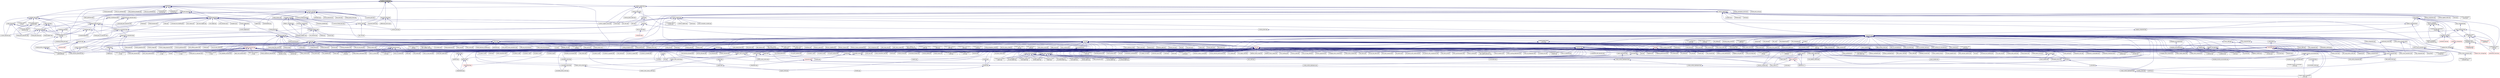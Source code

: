 digraph "condition_variable.hpp"
{
  edge [fontname="Helvetica",fontsize="10",labelfontname="Helvetica",labelfontsize="10"];
  node [fontname="Helvetica",fontsize="10",shape=record];
  Node17 [label="condition_variable.hpp",height=0.2,width=0.4,color="black", fillcolor="grey75", style="filled", fontcolor="black"];
  Node17 -> Node18 [dir="back",color="midnightblue",fontsize="10",style="solid",fontname="Helvetica"];
  Node18 [label="barrier.hpp",height=0.2,width=0.4,color="black", fillcolor="white", style="filled",URL="$d9/d33/compat_2barrier_8hpp.html"];
  Node18 -> Node19 [dir="back",color="midnightblue",fontsize="10",style="solid",fontname="Helvetica"];
  Node19 [label="io_service_thread_pool.hpp",height=0.2,width=0.4,color="black", fillcolor="white", style="filled",URL="$d0/d56/io__service__thread__pool_8hpp.html"];
  Node19 -> Node20 [dir="back",color="midnightblue",fontsize="10",style="solid",fontname="Helvetica"];
  Node20 [label="io_service_thread_pool.cpp",height=0.2,width=0.4,color="black", fillcolor="white", style="filled",URL="$d1/d8d/io__service__thread__pool_8cpp.html"];
  Node18 -> Node21 [dir="back",color="midnightblue",fontsize="10",style="solid",fontname="Helvetica"];
  Node21 [label="scheduled_thread_pool.hpp",height=0.2,width=0.4,color="black", fillcolor="white", style="filled",URL="$d8/de4/scheduled__thread__pool_8hpp.html"];
  Node21 -> Node22 [dir="back",color="midnightblue",fontsize="10",style="solid",fontname="Helvetica"];
  Node22 [label="scheduled_thread_pool\l_impl.hpp",height=0.2,width=0.4,color="black", fillcolor="white", style="filled",URL="$d7/da2/scheduled__thread__pool__impl_8hpp.html"];
  Node22 -> Node23 [dir="back",color="midnightblue",fontsize="10",style="solid",fontname="Helvetica"];
  Node23 [label="oversubscribing_resource\l_partitioner.cpp",height=0.2,width=0.4,color="black", fillcolor="white", style="filled",URL="$dd/dee/oversubscribing__resource__partitioner_8cpp.html"];
  Node22 -> Node24 [dir="back",color="midnightblue",fontsize="10",style="solid",fontname="Helvetica"];
  Node24 [label="simple_resource_partitioner.cpp",height=0.2,width=0.4,color="black", fillcolor="white", style="filled",URL="$d5/df9/simple__resource__partitioner_8cpp.html"];
  Node22 -> Node25 [dir="back",color="midnightblue",fontsize="10",style="solid",fontname="Helvetica"];
  Node25 [label="scheduled_thread_pool.cpp",height=0.2,width=0.4,color="black", fillcolor="white", style="filled",URL="$d5/d73/scheduled__thread__pool_8cpp.html"];
  Node21 -> Node26 [dir="back",color="midnightblue",fontsize="10",style="solid",fontname="Helvetica"];
  Node26 [label="thread_pool_os_executors.hpp",height=0.2,width=0.4,color="black", fillcolor="white", style="filled",URL="$df/d39/runtime_2threads_2executors_2thread__pool__os__executors_8hpp.html"];
  Node26 -> Node27 [dir="back",color="midnightblue",fontsize="10",style="solid",fontname="Helvetica"];
  Node27 [label="thread_executors.hpp",height=0.2,width=0.4,color="black", fillcolor="white", style="filled",URL="$de/dc6/thread__executors_8hpp.html"];
  Node27 -> Node28 [dir="back",color="midnightblue",fontsize="10",style="solid",fontname="Helvetica"];
  Node28 [label="async_io_action.cpp",height=0.2,width=0.4,color="black", fillcolor="white", style="filled",URL="$d3/df5/async__io__action_8cpp.html"];
  Node27 -> Node29 [dir="back",color="midnightblue",fontsize="10",style="solid",fontname="Helvetica"];
  Node29 [label="async_io_simple.cpp",height=0.2,width=0.4,color="black", fillcolor="white", style="filled",URL="$da/db7/async__io__simple_8cpp.html"];
  Node27 -> Node30 [dir="back",color="midnightblue",fontsize="10",style="solid",fontname="Helvetica"];
  Node30 [label="qt.cpp",height=0.2,width=0.4,color="black", fillcolor="white", style="filled",URL="$df/d90/qt_8cpp.html"];
  Node27 -> Node31 [dir="back",color="midnightblue",fontsize="10",style="solid",fontname="Helvetica"];
  Node31 [label="fractals_executor.cpp",height=0.2,width=0.4,color="black", fillcolor="white", style="filled",URL="$d9/da9/fractals__executor_8cpp.html"];
  Node27 -> Node32 [dir="back",color="midnightblue",fontsize="10",style="solid",fontname="Helvetica"];
  Node32 [label="simple_future_continuation.cpp",height=0.2,width=0.4,color="black", fillcolor="white", style="filled",URL="$d8/d3c/simple__future__continuation_8cpp.html"];
  Node27 -> Node33 [dir="back",color="midnightblue",fontsize="10",style="solid",fontname="Helvetica"];
  Node33 [label="thread_pool_executor\l_1114.cpp",height=0.2,width=0.4,color="black", fillcolor="white", style="filled",URL="$d8/d63/thread__pool__executor__1114_8cpp.html"];
  Node27 -> Node34 [dir="back",color="midnightblue",fontsize="10",style="solid",fontname="Helvetica"];
  Node34 [label="thread_suspension_executor.cpp",height=0.2,width=0.4,color="black", fillcolor="white", style="filled",URL="$de/d9f/thread__suspension__executor_8cpp.html"];
  Node26 -> Node35 [dir="back",color="midnightblue",fontsize="10",style="solid",fontname="Helvetica"];
  Node35 [label="thread_pool_os_executors.hpp",height=0.2,width=0.4,color="black", fillcolor="white", style="filled",URL="$d7/dab/parallel_2executors_2thread__pool__os__executors_8hpp.html"];
  Node35 -> Node36 [dir="back",color="midnightblue",fontsize="10",style="solid",fontname="Helvetica"];
  Node36 [label="executors.hpp",height=0.2,width=0.4,color="black", fillcolor="white", style="filled",URL="$d6/d4e/parallel_2executors_8hpp.html"];
  Node36 -> Node23 [dir="back",color="midnightblue",fontsize="10",style="solid",fontname="Helvetica"];
  Node36 -> Node24 [dir="back",color="midnightblue",fontsize="10",style="solid",fontname="Helvetica"];
  Node36 -> Node37 [dir="back",color="midnightblue",fontsize="10",style="solid",fontname="Helvetica"];
  Node37 [label="parallel_executors.hpp",height=0.2,width=0.4,color="red", fillcolor="white", style="filled",URL="$d5/d19/parallel__executors_8hpp.html"];
  Node37 -> Node38 [dir="back",color="midnightblue",fontsize="10",style="solid",fontname="Helvetica"];
  Node38 [label="cublas_matmul.cpp",height=0.2,width=0.4,color="black", fillcolor="white", style="filled",URL="$dd/d84/cublas__matmul_8cpp.html"];
  Node37 -> Node39 [dir="back",color="midnightblue",fontsize="10",style="solid",fontname="Helvetica"];
  Node39 [label="component_with_executor.cpp",height=0.2,width=0.4,color="black", fillcolor="white", style="filled",URL="$d4/d20/component__with__executor_8cpp.html"];
  Node37 -> Node41 [dir="back",color="midnightblue",fontsize="10",style="solid",fontname="Helvetica"];
  Node41 [label="stream.cpp",height=0.2,width=0.4,color="black", fillcolor="white", style="filled",URL="$da/d5f/stream_8cpp.html"];
  Node37 -> Node43 [dir="back",color="midnightblue",fontsize="10",style="solid",fontname="Helvetica"];
  Node43 [label="distribution_policy\l_executor.cpp",height=0.2,width=0.4,color="black", fillcolor="white", style="filled",URL="$da/d92/distribution__policy__executor_8cpp.html"];
  Node37 -> Node44 [dir="back",color="midnightblue",fontsize="10",style="solid",fontname="Helvetica"];
  Node44 [label="distribution_policy\l_executor_v1.cpp",height=0.2,width=0.4,color="black", fillcolor="white", style="filled",URL="$dd/d43/distribution__policy__executor__v1_8cpp.html"];
  Node37 -> Node45 [dir="back",color="midnightblue",fontsize="10",style="solid",fontname="Helvetica"];
  Node45 [label="apply_local_executor.cpp",height=0.2,width=0.4,color="black", fillcolor="white", style="filled",URL="$db/d84/apply__local__executor_8cpp.html"];
  Node37 -> Node46 [dir="back",color="midnightblue",fontsize="10",style="solid",fontname="Helvetica"];
  Node46 [label="apply_local_executor\l_v1.cpp",height=0.2,width=0.4,color="black", fillcolor="white", style="filled",URL="$dd/d53/apply__local__executor__v1_8cpp.html"];
  Node37 -> Node47 [dir="back",color="midnightblue",fontsize="10",style="solid",fontname="Helvetica"];
  Node47 [label="async_local_executor.cpp",height=0.2,width=0.4,color="black", fillcolor="white", style="filled",URL="$d4/dce/async__local__executor_8cpp.html"];
  Node37 -> Node48 [dir="back",color="midnightblue",fontsize="10",style="solid",fontname="Helvetica"];
  Node48 [label="async_local_executor\l_v1.cpp",height=0.2,width=0.4,color="black", fillcolor="white", style="filled",URL="$da/d4a/async__local__executor__v1_8cpp.html"];
  Node37 -> Node49 [dir="back",color="midnightblue",fontsize="10",style="solid",fontname="Helvetica"];
  Node49 [label="future_then_executor.cpp",height=0.2,width=0.4,color="black", fillcolor="white", style="filled",URL="$df/dbe/future__then__executor_8cpp.html"];
  Node37 -> Node50 [dir="back",color="midnightblue",fontsize="10",style="solid",fontname="Helvetica"];
  Node50 [label="future_then_executor\l_v1.cpp",height=0.2,width=0.4,color="black", fillcolor="white", style="filled",URL="$de/dc5/future__then__executor__v1_8cpp.html"];
  Node37 -> Node51 [dir="back",color="midnightblue",fontsize="10",style="solid",fontname="Helvetica"];
  Node51 [label="local_dataflow_executor.cpp",height=0.2,width=0.4,color="black", fillcolor="white", style="filled",URL="$d2/d73/local__dataflow__executor_8cpp.html"];
  Node37 -> Node52 [dir="back",color="midnightblue",fontsize="10",style="solid",fontname="Helvetica"];
  Node52 [label="local_dataflow_executor\l_v1.cpp",height=0.2,width=0.4,color="black", fillcolor="white", style="filled",URL="$df/d49/local__dataflow__executor__v1_8cpp.html"];
  Node36 -> Node110 [dir="back",color="midnightblue",fontsize="10",style="solid",fontname="Helvetica"];
  Node110 [label="execution.hpp",height=0.2,width=0.4,color="red", fillcolor="white", style="filled",URL="$d7/d7f/execution_8hpp.html"];
  Node35 -> Node114 [dir="back",color="midnightblue",fontsize="10",style="solid",fontname="Helvetica"];
  Node114 [label="thread_pool_os_executors.cpp",height=0.2,width=0.4,color="black", fillcolor="white", style="filled",URL="$da/d9a/tests_2unit_2parallel_2executors_2thread__pool__os__executors_8cpp.html"];
  Node35 -> Node115 [dir="back",color="midnightblue",fontsize="10",style="solid",fontname="Helvetica"];
  Node115 [label="thread_pool_os_executors\l_v1.cpp",height=0.2,width=0.4,color="black", fillcolor="white", style="filled",URL="$d7/d15/thread__pool__os__executors__v1_8cpp.html"];
  Node26 -> Node116 [dir="back",color="midnightblue",fontsize="10",style="solid",fontname="Helvetica"];
  Node116 [label="thread_pool_os_executors.cpp",height=0.2,width=0.4,color="black", fillcolor="white", style="filled",URL="$db/d09/src_2runtime_2threads_2executors_2thread__pool__os__executors_8cpp.html"];
  Node21 -> Node117 [dir="back",color="midnightblue",fontsize="10",style="solid",fontname="Helvetica"];
  Node117 [label="thread_pools.hpp",height=0.2,width=0.4,color="black", fillcolor="white", style="filled",URL="$d2/d6f/thread__pools_8hpp.html"];
  Node117 -> Node118 [dir="back",color="midnightblue",fontsize="10",style="solid",fontname="Helvetica"];
  Node118 [label="threads.hpp",height=0.2,width=0.4,color="black", fillcolor="white", style="filled",URL="$d8/df1/threads_8hpp.html"];
  Node118 -> Node119 [dir="back",color="midnightblue",fontsize="10",style="solid",fontname="Helvetica"];
  Node119 [label="cancelable_action.hpp",height=0.2,width=0.4,color="black", fillcolor="white", style="filled",URL="$d5/d4d/server_2cancelable__action_8hpp.html"];
  Node119 -> Node120 [dir="back",color="midnightblue",fontsize="10",style="solid",fontname="Helvetica"];
  Node120 [label="cancelable_action.cpp",height=0.2,width=0.4,color="black", fillcolor="white", style="filled",URL="$d5/d0c/cancelable__action_8cpp.html"];
  Node119 -> Node121 [dir="back",color="midnightblue",fontsize="10",style="solid",fontname="Helvetica"];
  Node121 [label="cancelable_action.hpp",height=0.2,width=0.4,color="black", fillcolor="white", style="filled",URL="$d0/da3/stubs_2cancelable__action_8hpp.html"];
  Node121 -> Node122 [dir="back",color="midnightblue",fontsize="10",style="solid",fontname="Helvetica"];
  Node122 [label="cancelable_action.hpp",height=0.2,width=0.4,color="black", fillcolor="white", style="filled",URL="$d6/d28/cancelable__action_8hpp.html"];
  Node122 -> Node123 [dir="back",color="midnightblue",fontsize="10",style="solid",fontname="Helvetica"];
  Node123 [label="cancelable_action_client.cpp",height=0.2,width=0.4,color="black", fillcolor="white", style="filled",URL="$d1/db8/cancelable__action__client_8cpp.html"];
  Node118 -> Node124 [dir="back",color="midnightblue",fontsize="10",style="solid",fontname="Helvetica"];
  Node124 [label="widget.hpp",height=0.2,width=0.4,color="black", fillcolor="white", style="filled",URL="$d8/d24/widget_8hpp.html"];
  Node124 -> Node30 [dir="back",color="midnightblue",fontsize="10",style="solid",fontname="Helvetica"];
  Node124 -> Node125 [dir="back",color="midnightblue",fontsize="10",style="solid",fontname="Helvetica"];
  Node125 [label="widget.cpp",height=0.2,width=0.4,color="black", fillcolor="white", style="filled",URL="$da/d15/widget_8cpp.html"];
  Node118 -> Node126 [dir="back",color="midnightblue",fontsize="10",style="solid",fontname="Helvetica"];
  Node126 [label="enumerate_threads.cpp",height=0.2,width=0.4,color="black", fillcolor="white", style="filled",URL="$d3/dd4/enumerate__threads_8cpp.html"];
  Node118 -> Node127 [dir="back",color="midnightblue",fontsize="10",style="solid",fontname="Helvetica"];
  Node127 [label="interval_timer.cpp",height=0.2,width=0.4,color="black", fillcolor="white", style="filled",URL="$de/df1/examples_2quickstart_2interval__timer_8cpp.html"];
  Node118 -> Node128 [dir="back",color="midnightblue",fontsize="10",style="solid",fontname="Helvetica"];
  Node128 [label="shared_mutex.cpp",height=0.2,width=0.4,color="black", fillcolor="white", style="filled",URL="$da/d0b/shared__mutex_8cpp.html"];
  Node118 -> Node32 [dir="back",color="midnightblue",fontsize="10",style="solid",fontname="Helvetica"];
  Node118 -> Node41 [dir="back",color="midnightblue",fontsize="10",style="solid",fontname="Helvetica"];
  Node118 -> Node129 [dir="back",color="midnightblue",fontsize="10",style="solid",fontname="Helvetica"];
  Node129 [label="dataflow_791.cpp",height=0.2,width=0.4,color="black", fillcolor="white", style="filled",URL="$d6/da1/dataflow__791_8cpp.html"];
  Node118 -> Node130 [dir="back",color="midnightblue",fontsize="10",style="solid",fontname="Helvetica"];
  Node130 [label="future_timed_wait_1025.cpp",height=0.2,width=0.4,color="black", fillcolor="white", style="filled",URL="$de/d7d/future__timed__wait__1025_8cpp.html"];
  Node118 -> Node131 [dir="back",color="midnightblue",fontsize="10",style="solid",fontname="Helvetica"];
  Node131 [label="use_all_cores_2262.cpp",height=0.2,width=0.4,color="black", fillcolor="white", style="filled",URL="$d2/d10/use__all__cores__2262_8cpp.html"];
  Node118 -> Node132 [dir="back",color="midnightblue",fontsize="10",style="solid",fontname="Helvetica"];
  Node132 [label="await.cpp",height=0.2,width=0.4,color="black", fillcolor="white", style="filled",URL="$d6/d41/await_8cpp.html"];
  Node118 -> Node133 [dir="back",color="midnightblue",fontsize="10",style="solid",fontname="Helvetica"];
  Node133 [label="counting_semaphore.cpp",height=0.2,width=0.4,color="black", fillcolor="white", style="filled",URL="$df/de9/counting__semaphore_8cpp.html"];
  Node118 -> Node134 [dir="back",color="midnightblue",fontsize="10",style="solid",fontname="Helvetica"];
  Node134 [label="future.cpp",height=0.2,width=0.4,color="black", fillcolor="white", style="filled",URL="$d6/d4d/future_8cpp.html"];
  Node118 -> Node135 [dir="back",color="midnightblue",fontsize="10",style="solid",fontname="Helvetica"];
  Node135 [label="future_then.cpp",height=0.2,width=0.4,color="black", fillcolor="white", style="filled",URL="$df/da5/future__then_8cpp.html"];
  Node118 -> Node49 [dir="back",color="midnightblue",fontsize="10",style="solid",fontname="Helvetica"];
  Node118 -> Node50 [dir="back",color="midnightblue",fontsize="10",style="solid",fontname="Helvetica"];
  Node118 -> Node136 [dir="back",color="midnightblue",fontsize="10",style="solid",fontname="Helvetica"];
  Node136 [label="future_wait.cpp",height=0.2,width=0.4,color="black", fillcolor="white", style="filled",URL="$d6/d2f/future__wait_8cpp.html"];
  Node118 -> Node137 [dir="back",color="midnightblue",fontsize="10",style="solid",fontname="Helvetica"];
  Node137 [label="local_barrier.cpp",height=0.2,width=0.4,color="black", fillcolor="white", style="filled",URL="$d2/db4/tests_2unit_2lcos_2local__barrier_8cpp.html"];
  Node118 -> Node138 [dir="back",color="midnightblue",fontsize="10",style="solid",fontname="Helvetica"];
  Node138 [label="local_dataflow.cpp",height=0.2,width=0.4,color="black", fillcolor="white", style="filled",URL="$d9/d92/local__dataflow_8cpp.html"];
  Node118 -> Node51 [dir="back",color="midnightblue",fontsize="10",style="solid",fontname="Helvetica"];
  Node118 -> Node52 [dir="back",color="midnightblue",fontsize="10",style="solid",fontname="Helvetica"];
  Node118 -> Node139 [dir="back",color="midnightblue",fontsize="10",style="solid",fontname="Helvetica"];
  Node139 [label="local_dataflow_std\l_array.cpp",height=0.2,width=0.4,color="black", fillcolor="white", style="filled",URL="$db/dcb/local__dataflow__std__array_8cpp.html"];
  Node118 -> Node140 [dir="back",color="midnightblue",fontsize="10",style="solid",fontname="Helvetica"];
  Node140 [label="local_event.cpp",height=0.2,width=0.4,color="black", fillcolor="white", style="filled",URL="$df/d9a/local__event_8cpp.html"];
  Node118 -> Node141 [dir="back",color="midnightblue",fontsize="10",style="solid",fontname="Helvetica"];
  Node141 [label="packaged_action.cpp",height=0.2,width=0.4,color="black", fillcolor="white", style="filled",URL="$d3/d63/packaged__action_8cpp.html"];
  Node118 -> Node142 [dir="back",color="midnightblue",fontsize="10",style="solid",fontname="Helvetica"];
  Node142 [label="promise.cpp",height=0.2,width=0.4,color="black", fillcolor="white", style="filled",URL="$d1/d4f/tests_2unit_2lcos_2promise_8cpp.html"];
  Node118 -> Node143 [dir="back",color="midnightblue",fontsize="10",style="solid",fontname="Helvetica"];
  Node143 [label="shared_future.cpp",height=0.2,width=0.4,color="black", fillcolor="white", style="filled",URL="$d3/d69/shared__future_8cpp.html"];
  Node118 -> Node144 [dir="back",color="midnightblue",fontsize="10",style="solid",fontname="Helvetica"];
  Node144 [label="shared_mutex1.cpp",height=0.2,width=0.4,color="black", fillcolor="white", style="filled",URL="$d8/d57/shared__mutex1_8cpp.html"];
  Node118 -> Node145 [dir="back",color="midnightblue",fontsize="10",style="solid",fontname="Helvetica"];
  Node145 [label="shared_mutex2.cpp",height=0.2,width=0.4,color="black", fillcolor="white", style="filled",URL="$d1/d40/shared__mutex2_8cpp.html"];
  Node118 -> Node146 [dir="back",color="midnightblue",fontsize="10",style="solid",fontname="Helvetica"];
  Node146 [label="sliding_semaphore.cpp",height=0.2,width=0.4,color="black", fillcolor="white", style="filled",URL="$d2/d38/sliding__semaphore_8cpp.html"];
  Node118 -> Node147 [dir="back",color="midnightblue",fontsize="10",style="solid",fontname="Helvetica"];
  Node147 [label="when_all.cpp",height=0.2,width=0.4,color="black", fillcolor="white", style="filled",URL="$da/d18/when__all_8cpp.html"];
  Node118 -> Node148 [dir="back",color="midnightblue",fontsize="10",style="solid",fontname="Helvetica"];
  Node148 [label="when_all_std_array.cpp",height=0.2,width=0.4,color="black", fillcolor="white", style="filled",URL="$d0/dfc/when__all__std__array_8cpp.html"];
  Node118 -> Node149 [dir="back",color="midnightblue",fontsize="10",style="solid",fontname="Helvetica"];
  Node149 [label="when_any.cpp",height=0.2,width=0.4,color="black", fillcolor="white", style="filled",URL="$d7/d30/when__any_8cpp.html"];
  Node118 -> Node150 [dir="back",color="midnightblue",fontsize="10",style="solid",fontname="Helvetica"];
  Node150 [label="when_any_std_array.cpp",height=0.2,width=0.4,color="black", fillcolor="white", style="filled",URL="$d3/d3d/when__any__std__array_8cpp.html"];
  Node118 -> Node151 [dir="back",color="midnightblue",fontsize="10",style="solid",fontname="Helvetica"];
  Node151 [label="when_each.cpp",height=0.2,width=0.4,color="black", fillcolor="white", style="filled",URL="$d0/d95/when__each_8cpp.html"];
  Node118 -> Node152 [dir="back",color="midnightblue",fontsize="10",style="solid",fontname="Helvetica"];
  Node152 [label="when_some.cpp",height=0.2,width=0.4,color="black", fillcolor="white", style="filled",URL="$dc/d48/when__some_8cpp.html"];
  Node118 -> Node153 [dir="back",color="midnightblue",fontsize="10",style="solid",fontname="Helvetica"];
  Node153 [label="when_some_std_array.cpp",height=0.2,width=0.4,color="black", fillcolor="white", style="filled",URL="$df/d4d/when__some__std__array_8cpp.html"];
  Node118 -> Node154 [dir="back",color="midnightblue",fontsize="10",style="solid",fontname="Helvetica"];
  Node154 [label="foreach_projection.cpp",height=0.2,width=0.4,color="black", fillcolor="white", style="filled",URL="$d3/d3e/foreach__projection_8cpp.html"];
  Node118 -> Node155 [dir="back",color="midnightblue",fontsize="10",style="solid",fontname="Helvetica"];
  Node155 [label="foreach_range.cpp",height=0.2,width=0.4,color="black", fillcolor="white", style="filled",URL="$d1/d8e/foreach__range_8cpp.html"];
  Node118 -> Node156 [dir="back",color="midnightblue",fontsize="10",style="solid",fontname="Helvetica"];
  Node156 [label="foreach_range_projection.cpp",height=0.2,width=0.4,color="black", fillcolor="white", style="filled",URL="$d6/d56/foreach__range__projection_8cpp.html"];
  Node118 -> Node157 [dir="back",color="midnightblue",fontsize="10",style="solid",fontname="Helvetica"];
  Node157 [label="resource_partitioner.cpp",height=0.2,width=0.4,color="black", fillcolor="white", style="filled",URL="$d8/dd8/resource__partitioner_8cpp.html"];
  Node118 -> Node158 [dir="back",color="midnightblue",fontsize="10",style="solid",fontname="Helvetica"];
  Node158 [label="thread_affinity.cpp",height=0.2,width=0.4,color="black", fillcolor="white", style="filled",URL="$da/dce/thread__affinity_8cpp.html"];
  Node118 -> Node159 [dir="back",color="midnightblue",fontsize="10",style="solid",fontname="Helvetica"];
  Node159 [label="tss.cpp",height=0.2,width=0.4,color="black", fillcolor="white", style="filled",URL="$dc/d69/tests_2unit_2threads_2tss_8cpp.html"];
  Node118 -> Node160 [dir="back",color="midnightblue",fontsize="10",style="solid",fontname="Helvetica"];
  Node160 [label="parse_affinity_options.cpp",height=0.2,width=0.4,color="black", fillcolor="white", style="filled",URL="$d2/db7/tests_2unit_2util_2parse__affinity__options_8cpp.html"];
  Node118 -> Node161 [dir="back",color="midnightblue",fontsize="10",style="solid",fontname="Helvetica"];
  Node161 [label="unwrap.cpp",height=0.2,width=0.4,color="black", fillcolor="white", style="filled",URL="$df/d62/unwrap_8cpp.html"];
  Node21 -> Node25 [dir="back",color="midnightblue",fontsize="10",style="solid",fontname="Helvetica"];
  Node21 -> Node162 [dir="back",color="midnightblue",fontsize="10",style="solid",fontname="Helvetica"];
  Node162 [label="threadmanager.cpp",height=0.2,width=0.4,color="black", fillcolor="white", style="filled",URL="$d5/d57/threadmanager_8cpp.html"];
  Node18 -> Node22 [dir="back",color="midnightblue",fontsize="10",style="solid",fontname="Helvetica"];
  Node18 -> Node163 [dir="back",color="midnightblue",fontsize="10",style="solid",fontname="Helvetica"];
  Node163 [label="thread_pool_base.hpp",height=0.2,width=0.4,color="black", fillcolor="white", style="filled",URL="$d1/d25/thread__pool__base_8hpp.html"];
  Node163 -> Node19 [dir="back",color="midnightblue",fontsize="10",style="solid",fontname="Helvetica"];
  Node163 -> Node21 [dir="back",color="midnightblue",fontsize="10",style="solid",fontname="Helvetica"];
  Node163 -> Node164 [dir="back",color="midnightblue",fontsize="10",style="solid",fontname="Helvetica"];
  Node164 [label="customized_pool_executors.hpp",height=0.2,width=0.4,color="black", fillcolor="white", style="filled",URL="$d2/db0/customized__pool__executors_8hpp.html"];
  Node164 -> Node23 [dir="back",color="midnightblue",fontsize="10",style="solid",fontname="Helvetica"];
  Node164 -> Node24 [dir="back",color="midnightblue",fontsize="10",style="solid",fontname="Helvetica"];
  Node164 -> Node165 [dir="back",color="midnightblue",fontsize="10",style="solid",fontname="Helvetica"];
  Node165 [label="customized_pool_executors.cpp",height=0.2,width=0.4,color="black", fillcolor="white", style="filled",URL="$d9/d69/customized__pool__executors_8cpp.html"];
  Node163 -> Node166 [dir="back",color="midnightblue",fontsize="10",style="solid",fontname="Helvetica"];
  Node166 [label="scheduler_base.hpp",height=0.2,width=0.4,color="black", fillcolor="white", style="filled",URL="$d1/dc8/scheduler__base_8hpp.html"];
  Node166 -> Node167 [dir="back",color="midnightblue",fontsize="10",style="solid",fontname="Helvetica"];
  Node167 [label="shared_priority_scheduler.hpp",height=0.2,width=0.4,color="black", fillcolor="white", style="filled",URL="$d0/d84/shared__priority__scheduler_8hpp.html"];
  Node167 -> Node23 [dir="back",color="midnightblue",fontsize="10",style="solid",fontname="Helvetica"];
  Node167 -> Node24 [dir="back",color="midnightblue",fontsize="10",style="solid",fontname="Helvetica"];
  Node166 -> Node168 [dir="back",color="midnightblue",fontsize="10",style="solid",fontname="Helvetica"];
  Node168 [label="create_thread.hpp",height=0.2,width=0.4,color="black", fillcolor="white", style="filled",URL="$db/dbb/create__thread_8hpp.html"];
  Node168 -> Node22 [dir="back",color="midnightblue",fontsize="10",style="solid",fontname="Helvetica"];
  Node168 -> Node169 [dir="back",color="midnightblue",fontsize="10",style="solid",fontname="Helvetica"];
  Node169 [label="set_thread_state.hpp",height=0.2,width=0.4,color="black", fillcolor="white", style="filled",URL="$d6/d98/set__thread__state_8hpp.html"];
  Node169 -> Node22 [dir="back",color="midnightblue",fontsize="10",style="solid",fontname="Helvetica"];
  Node169 -> Node170 [dir="back",color="midnightblue",fontsize="10",style="solid",fontname="Helvetica"];
  Node170 [label="thread_pool_base.cpp",height=0.2,width=0.4,color="black", fillcolor="white", style="filled",URL="$da/de2/thread__pool__base_8cpp.html"];
  Node169 -> Node171 [dir="back",color="midnightblue",fontsize="10",style="solid",fontname="Helvetica"];
  Node171 [label="current_executor.cpp",height=0.2,width=0.4,color="black", fillcolor="white", style="filled",URL="$d4/d27/current__executor_8cpp.html"];
  Node169 -> Node172 [dir="back",color="midnightblue",fontsize="10",style="solid",fontname="Helvetica"];
  Node172 [label="thread_pool_executors.cpp",height=0.2,width=0.4,color="black", fillcolor="white", style="filled",URL="$d8/ddd/src_2runtime_2threads_2executors_2thread__pool__executors_8cpp.html"];
  Node169 -> Node173 [dir="back",color="midnightblue",fontsize="10",style="solid",fontname="Helvetica"];
  Node173 [label="thread_helpers.cpp",height=0.2,width=0.4,color="black", fillcolor="white", style="filled",URL="$d7/d5f/thread__helpers_8cpp.html"];
  Node169 -> Node162 [dir="back",color="midnightblue",fontsize="10",style="solid",fontname="Helvetica"];
  Node168 -> Node171 [dir="back",color="midnightblue",fontsize="10",style="solid",fontname="Helvetica"];
  Node168 -> Node172 [dir="back",color="midnightblue",fontsize="10",style="solid",fontname="Helvetica"];
  Node166 -> Node174 [dir="back",color="midnightblue",fontsize="10",style="solid",fontname="Helvetica"];
  Node174 [label="create_work.hpp",height=0.2,width=0.4,color="black", fillcolor="white", style="filled",URL="$d2/dd7/create__work_8hpp.html"];
  Node174 -> Node22 [dir="back",color="midnightblue",fontsize="10",style="solid",fontname="Helvetica"];
  Node174 -> Node169 [dir="back",color="midnightblue",fontsize="10",style="solid",fontname="Helvetica"];
  Node166 -> Node21 [dir="back",color="midnightblue",fontsize="10",style="solid",fontname="Helvetica"];
  Node166 -> Node22 [dir="back",color="midnightblue",fontsize="10",style="solid",fontname="Helvetica"];
  Node166 -> Node175 [dir="back",color="midnightblue",fontsize="10",style="solid",fontname="Helvetica"];
  Node175 [label="local_priority_queue\l_scheduler.hpp",height=0.2,width=0.4,color="black", fillcolor="white", style="filled",URL="$d2/d20/local__priority__queue__scheduler_8hpp.html"];
  Node175 -> Node176 [dir="back",color="midnightblue",fontsize="10",style="solid",fontname="Helvetica"];
  Node176 [label="schedulers.hpp",height=0.2,width=0.4,color="black", fillcolor="white", style="filled",URL="$d2/d04/schedulers_8hpp.html"];
  Node176 -> Node22 [dir="back",color="midnightblue",fontsize="10",style="solid",fontname="Helvetica"];
  Node176 -> Node177 [dir="back",color="midnightblue",fontsize="10",style="solid",fontname="Helvetica"];
  Node177 [label="hpx_init.cpp",height=0.2,width=0.4,color="black", fillcolor="white", style="filled",URL="$d6/dfa/hpx__init_8cpp.html"];
  Node176 -> Node162 [dir="back",color="midnightblue",fontsize="10",style="solid",fontname="Helvetica"];
  Node175 -> Node25 [dir="back",color="midnightblue",fontsize="10",style="solid",fontname="Helvetica"];
  Node175 -> Node178 [dir="back",color="midnightblue",fontsize="10",style="solid",fontname="Helvetica"];
  Node178 [label="thread_pool_attached\l_executors.cpp",height=0.2,width=0.4,color="black", fillcolor="white", style="filled",URL="$d0/d67/src_2runtime_2threads_2executors_2thread__pool__attached__executors_8cpp.html"];
  Node175 -> Node172 [dir="back",color="midnightblue",fontsize="10",style="solid",fontname="Helvetica"];
  Node175 -> Node116 [dir="back",color="midnightblue",fontsize="10",style="solid",fontname="Helvetica"];
  Node166 -> Node171 [dir="back",color="midnightblue",fontsize="10",style="solid",fontname="Helvetica"];
  Node166 -> Node179 [dir="back",color="midnightblue",fontsize="10",style="solid",fontname="Helvetica"];
  Node179 [label="scheduler_specific\l_ptr.cpp",height=0.2,width=0.4,color="black", fillcolor="white", style="filled",URL="$d1/d89/scheduler__specific__ptr_8cpp.html"];
  Node163 -> Node117 [dir="back",color="midnightblue",fontsize="10",style="solid",fontname="Helvetica"];
  Node163 -> Node180 [dir="back",color="midnightblue",fontsize="10",style="solid",fontname="Helvetica"];
  Node180 [label="threadmanager.hpp",height=0.2,width=0.4,color="black", fillcolor="white", style="filled",URL="$d4/d5d/runtime_2threads_2threadmanager_8hpp.html"];
  Node180 -> Node181 [dir="back",color="midnightblue",fontsize="10",style="solid",fontname="Helvetica"];
  Node181 [label="system_characteristics.hpp",height=0.2,width=0.4,color="black", fillcolor="white", style="filled",URL="$d0/d07/system__characteristics_8hpp.html"];
  Node181 -> Node23 [dir="back",color="midnightblue",fontsize="10",style="solid",fontname="Helvetica"];
  Node181 -> Node24 [dir="back",color="midnightblue",fontsize="10",style="solid",fontname="Helvetica"];
  Node180 -> Node182 [dir="back",color="midnightblue",fontsize="10",style="solid",fontname="Helvetica"];
  Node182 [label="threadmanager.hpp",height=0.2,width=0.4,color="black", fillcolor="white", style="filled",URL="$d7/d1b/include_2threadmanager_8hpp.html"];
  Node182 -> Node183 [dir="back",color="midnightblue",fontsize="10",style="solid",fontname="Helvetica"];
  Node183 [label="runtime.hpp",height=0.2,width=0.4,color="black", fillcolor="white", style="filled",URL="$d5/d15/include_2runtime_8hpp.html"];
  Node183 -> Node28 [dir="back",color="midnightblue",fontsize="10",style="solid",fontname="Helvetica"];
  Node183 -> Node184 [dir="back",color="midnightblue",fontsize="10",style="solid",fontname="Helvetica"];
  Node184 [label="async_io_external.cpp",height=0.2,width=0.4,color="black", fillcolor="white", style="filled",URL="$da/d9a/async__io__external_8cpp.html"];
  Node183 -> Node185 [dir="back",color="midnightblue",fontsize="10",style="solid",fontname="Helvetica"];
  Node185 [label="async_io_low_level.cpp",height=0.2,width=0.4,color="black", fillcolor="white", style="filled",URL="$dc/d10/async__io__low__level_8cpp.html"];
  Node183 -> Node29 [dir="back",color="midnightblue",fontsize="10",style="solid",fontname="Helvetica"];
  Node183 -> Node186 [dir="back",color="midnightblue",fontsize="10",style="solid",fontname="Helvetica"];
  Node186 [label="rnd_future_reduce.cpp",height=0.2,width=0.4,color="black", fillcolor="white", style="filled",URL="$d1/db5/rnd__future__reduce_8cpp.html"];
  Node183 -> Node23 [dir="back",color="midnightblue",fontsize="10",style="solid",fontname="Helvetica"];
  Node183 -> Node181 [dir="back",color="midnightblue",fontsize="10",style="solid",fontname="Helvetica"];
  Node183 -> Node24 [dir="back",color="midnightblue",fontsize="10",style="solid",fontname="Helvetica"];
  Node183 -> Node187 [dir="back",color="midnightblue",fontsize="10",style="solid",fontname="Helvetica"];
  Node187 [label="hpx.hpp",height=0.2,width=0.4,color="red", fillcolor="white", style="filled",URL="$d0/daa/hpx_8hpp.html"];
  Node187 -> Node188 [dir="back",color="midnightblue",fontsize="10",style="solid",fontname="Helvetica"];
  Node188 [label="1d_stencil_1.cpp",height=0.2,width=0.4,color="black", fillcolor="white", style="filled",URL="$d2/db1/1d__stencil__1_8cpp.html"];
  Node187 -> Node189 [dir="back",color="midnightblue",fontsize="10",style="solid",fontname="Helvetica"];
  Node189 [label="1d_stencil_2.cpp",height=0.2,width=0.4,color="black", fillcolor="white", style="filled",URL="$d3/dd1/1d__stencil__2_8cpp.html"];
  Node187 -> Node190 [dir="back",color="midnightblue",fontsize="10",style="solid",fontname="Helvetica"];
  Node190 [label="1d_stencil_3.cpp",height=0.2,width=0.4,color="black", fillcolor="white", style="filled",URL="$db/d19/1d__stencil__3_8cpp.html"];
  Node187 -> Node191 [dir="back",color="midnightblue",fontsize="10",style="solid",fontname="Helvetica"];
  Node191 [label="1d_stencil_4.cpp",height=0.2,width=0.4,color="black", fillcolor="white", style="filled",URL="$d1/d7d/1d__stencil__4_8cpp.html"];
  Node187 -> Node192 [dir="back",color="midnightblue",fontsize="10",style="solid",fontname="Helvetica"];
  Node192 [label="1d_stencil_4_parallel.cpp",height=0.2,width=0.4,color="black", fillcolor="white", style="filled",URL="$d6/d05/1d__stencil__4__parallel_8cpp.html"];
  Node187 -> Node193 [dir="back",color="midnightblue",fontsize="10",style="solid",fontname="Helvetica"];
  Node193 [label="1d_stencil_4_repart.cpp",height=0.2,width=0.4,color="black", fillcolor="white", style="filled",URL="$d0/d6b/1d__stencil__4__repart_8cpp.html"];
  Node187 -> Node194 [dir="back",color="midnightblue",fontsize="10",style="solid",fontname="Helvetica"];
  Node194 [label="1d_stencil_4_throttle.cpp",height=0.2,width=0.4,color="black", fillcolor="white", style="filled",URL="$d6/de5/1d__stencil__4__throttle_8cpp.html"];
  Node187 -> Node195 [dir="back",color="midnightblue",fontsize="10",style="solid",fontname="Helvetica"];
  Node195 [label="1d_stencil_5.cpp",height=0.2,width=0.4,color="black", fillcolor="white", style="filled",URL="$d7/d2a/1d__stencil__5_8cpp.html"];
  Node187 -> Node196 [dir="back",color="midnightblue",fontsize="10",style="solid",fontname="Helvetica"];
  Node196 [label="1d_stencil_6.cpp",height=0.2,width=0.4,color="black", fillcolor="white", style="filled",URL="$db/de7/1d__stencil__6_8cpp.html"];
  Node187 -> Node197 [dir="back",color="midnightblue",fontsize="10",style="solid",fontname="Helvetica"];
  Node197 [label="1d_stencil_7.cpp",height=0.2,width=0.4,color="black", fillcolor="white", style="filled",URL="$d4/d5a/1d__stencil__7_8cpp.html"];
  Node187 -> Node198 [dir="back",color="midnightblue",fontsize="10",style="solid",fontname="Helvetica"];
  Node198 [label="1d_stencil_8.cpp",height=0.2,width=0.4,color="black", fillcolor="white", style="filled",URL="$df/de0/1d__stencil__8_8cpp.html"];
  Node187 -> Node199 [dir="back",color="midnightblue",fontsize="10",style="solid",fontname="Helvetica"];
  Node199 [label="accumulator.cpp",height=0.2,width=0.4,color="black", fillcolor="white", style="filled",URL="$d1/d81/accumulator_8cpp.html"];
  Node187 -> Node200 [dir="back",color="midnightblue",fontsize="10",style="solid",fontname="Helvetica"];
  Node200 [label="accumulator.hpp",height=0.2,width=0.4,color="black", fillcolor="white", style="filled",URL="$d4/d9d/server_2accumulator_8hpp.html"];
  Node200 -> Node199 [dir="back",color="midnightblue",fontsize="10",style="solid",fontname="Helvetica"];
  Node200 -> Node201 [dir="back",color="midnightblue",fontsize="10",style="solid",fontname="Helvetica"];
  Node201 [label="accumulator.hpp",height=0.2,width=0.4,color="black", fillcolor="white", style="filled",URL="$d8/d5e/accumulator_8hpp.html"];
  Node201 -> Node202 [dir="back",color="midnightblue",fontsize="10",style="solid",fontname="Helvetica"];
  Node202 [label="accumulator_client.cpp",height=0.2,width=0.4,color="black", fillcolor="white", style="filled",URL="$d7/dd0/accumulator__client_8cpp.html"];
  Node187 -> Node203 [dir="back",color="midnightblue",fontsize="10",style="solid",fontname="Helvetica"];
  Node203 [label="template_function_accumulator.hpp",height=0.2,width=0.4,color="black", fillcolor="white", style="filled",URL="$d7/da6/server_2template__function__accumulator_8hpp.html"];
  Node203 -> Node204 [dir="back",color="midnightblue",fontsize="10",style="solid",fontname="Helvetica"];
  Node204 [label="template_function_accumulator.cpp",height=0.2,width=0.4,color="black", fillcolor="white", style="filled",URL="$d5/d02/template__function__accumulator_8cpp.html"];
  Node203 -> Node205 [dir="back",color="midnightblue",fontsize="10",style="solid",fontname="Helvetica"];
  Node205 [label="template_function_accumulator.hpp",height=0.2,width=0.4,color="black", fillcolor="white", style="filled",URL="$d3/de9/template__function__accumulator_8hpp.html"];
  Node205 -> Node206 [dir="back",color="midnightblue",fontsize="10",style="solid",fontname="Helvetica"];
  Node206 [label="template_function_accumulator\l_client.cpp",height=0.2,width=0.4,color="black", fillcolor="white", style="filled",URL="$d0/dc6/template__function__accumulator__client_8cpp.html"];
  Node187 -> Node207 [dir="back",color="midnightblue",fontsize="10",style="solid",fontname="Helvetica"];
  Node207 [label="template_accumulator.cpp",height=0.2,width=0.4,color="black", fillcolor="white", style="filled",URL="$d0/d4a/template__accumulator_8cpp.html"];
  Node187 -> Node204 [dir="back",color="midnightblue",fontsize="10",style="solid",fontname="Helvetica"];
  Node187 -> Node205 [dir="back",color="midnightblue",fontsize="10",style="solid",fontname="Helvetica"];
  Node187 -> Node208 [dir="back",color="midnightblue",fontsize="10",style="solid",fontname="Helvetica"];
  Node208 [label="allgather_module.cpp",height=0.2,width=0.4,color="black", fillcolor="white", style="filled",URL="$df/de4/allgather__module_8cpp.html"];
  Node187 -> Node209 [dir="back",color="midnightblue",fontsize="10",style="solid",fontname="Helvetica"];
  Node209 [label="allgather.cpp",height=0.2,width=0.4,color="black", fillcolor="white", style="filled",URL="$d7/d06/allgather_8cpp.html"];
  Node187 -> Node210 [dir="back",color="midnightblue",fontsize="10",style="solid",fontname="Helvetica"];
  Node210 [label="allgather_and_gate.cpp",height=0.2,width=0.4,color="black", fillcolor="white", style="filled",URL="$d1/d56/allgather__and__gate_8cpp.html"];
  Node187 -> Node211 [dir="back",color="midnightblue",fontsize="10",style="solid",fontname="Helvetica"];
  Node211 [label="ag_client.cpp",height=0.2,width=0.4,color="black", fillcolor="white", style="filled",URL="$d4/d5d/ag__client_8cpp.html"];
  Node187 -> Node212 [dir="back",color="midnightblue",fontsize="10",style="solid",fontname="Helvetica"];
  Node212 [label="hpx_thread_phase.cpp",height=0.2,width=0.4,color="black", fillcolor="white", style="filled",URL="$d5/dca/hpx__thread__phase_8cpp.html"];
  Node187 -> Node213 [dir="back",color="midnightblue",fontsize="10",style="solid",fontname="Helvetica"];
  Node213 [label="os_thread_num.cpp",height=0.2,width=0.4,color="black", fillcolor="white", style="filled",URL="$d2/dfb/os__thread__num_8cpp.html"];
  Node187 -> Node120 [dir="back",color="midnightblue",fontsize="10",style="solid",fontname="Helvetica"];
  Node187 -> Node119 [dir="back",color="midnightblue",fontsize="10",style="solid",fontname="Helvetica"];
  Node187 -> Node121 [dir="back",color="midnightblue",fontsize="10",style="solid",fontname="Helvetica"];
  Node187 -> Node123 [dir="back",color="midnightblue",fontsize="10",style="solid",fontname="Helvetica"];
  Node187 -> Node38 [dir="back",color="midnightblue",fontsize="10",style="solid",fontname="Helvetica"];
  Node187 -> Node214 [dir="back",color="midnightblue",fontsize="10",style="solid",fontname="Helvetica"];
  Node214 [label="win_perf_counters.cpp",height=0.2,width=0.4,color="black", fillcolor="white", style="filled",URL="$d8/d11/win__perf__counters_8cpp.html"];
  Node187 -> Node215 [dir="back",color="midnightblue",fontsize="10",style="solid",fontname="Helvetica"];
  Node215 [label="win_perf_counters.hpp",height=0.2,width=0.4,color="black", fillcolor="white", style="filled",URL="$d5/da7/win__perf__counters_8hpp.html"];
  Node187 -> Node216 [dir="back",color="midnightblue",fontsize="10",style="solid",fontname="Helvetica"];
  Node216 [label="hello_world_component.hpp",height=0.2,width=0.4,color="black", fillcolor="white", style="filled",URL="$df/df0/hello__world__component_8hpp.html"];
  Node216 -> Node217 [dir="back",color="midnightblue",fontsize="10",style="solid",fontname="Helvetica"];
  Node217 [label="hello_world_client.cpp",height=0.2,width=0.4,color="black", fillcolor="white", style="filled",URL="$d5/da6/hello__world__client_8cpp.html"];
  Node216 -> Node218 [dir="back",color="midnightblue",fontsize="10",style="solid",fontname="Helvetica"];
  Node218 [label="hello_world_component.cpp",height=0.2,width=0.4,color="black", fillcolor="white", style="filled",URL="$d8/daa/hello__world__component_8cpp.html"];
  Node187 -> Node219 [dir="back",color="midnightblue",fontsize="10",style="solid",fontname="Helvetica"];
  Node219 [label="interpolate1d.cpp",height=0.2,width=0.4,color="black", fillcolor="white", style="filled",URL="$d0/d05/interpolate1d_8cpp.html"];
  Node187 -> Node220 [dir="back",color="midnightblue",fontsize="10",style="solid",fontname="Helvetica"];
  Node220 [label="partition.hpp",height=0.2,width=0.4,color="black", fillcolor="white", style="filled",URL="$d0/d7a/examples_2interpolate1d_2interpolate1d_2partition_8hpp.html"];
  Node220 -> Node219 [dir="back",color="midnightblue",fontsize="10",style="solid",fontname="Helvetica"];
  Node220 -> Node221 [dir="back",color="midnightblue",fontsize="10",style="solid",fontname="Helvetica"];
  Node221 [label="interpolate1d.hpp",height=0.2,width=0.4,color="red", fillcolor="white", style="filled",URL="$d4/dc7/interpolate1d_8hpp.html"];
  Node221 -> Node219 [dir="back",color="midnightblue",fontsize="10",style="solid",fontname="Helvetica"];
  Node187 -> Node223 [dir="back",color="midnightblue",fontsize="10",style="solid",fontname="Helvetica"];
  Node223 [label="partition.hpp",height=0.2,width=0.4,color="black", fillcolor="white", style="filled",URL="$d0/dff/examples_2interpolate1d_2interpolate1d_2server_2partition_8hpp.html"];
  Node223 -> Node220 [dir="back",color="midnightblue",fontsize="10",style="solid",fontname="Helvetica"];
  Node223 -> Node224 [dir="back",color="midnightblue",fontsize="10",style="solid",fontname="Helvetica"];
  Node224 [label="partition.cpp",height=0.2,width=0.4,color="black", fillcolor="white", style="filled",URL="$d0/d4f/examples_2interpolate1d_2interpolate1d_2server_2partition_8cpp.html"];
  Node187 -> Node221 [dir="back",color="midnightblue",fontsize="10",style="solid",fontname="Helvetica"];
  Node187 -> Node225 [dir="back",color="midnightblue",fontsize="10",style="solid",fontname="Helvetica"];
  Node225 [label="read_values.cpp",height=0.2,width=0.4,color="black", fillcolor="white", style="filled",URL="$d0/d8c/interpolate1d_2interpolate1d_2read__values_8cpp.html"];
  Node187 -> Node224 [dir="back",color="midnightblue",fontsize="10",style="solid",fontname="Helvetica"];
  Node187 -> Node226 [dir="back",color="midnightblue",fontsize="10",style="solid",fontname="Helvetica"];
  Node226 [label="jacobi.cpp",height=0.2,width=0.4,color="black", fillcolor="white", style="filled",URL="$d2/d27/jacobi_8cpp.html"];
  Node187 -> Node227 [dir="back",color="midnightblue",fontsize="10",style="solid",fontname="Helvetica"];
  Node227 [label="grid.cpp",height=0.2,width=0.4,color="black", fillcolor="white", style="filled",URL="$d6/d1b/jacobi__component_2grid_8cpp.html"];
  Node187 -> Node228 [dir="back",color="midnightblue",fontsize="10",style="solid",fontname="Helvetica"];
  Node228 [label="row.cpp",height=0.2,width=0.4,color="black", fillcolor="white", style="filled",URL="$d3/d86/server_2row_8cpp.html"];
  Node187 -> Node229 [dir="back",color="midnightblue",fontsize="10",style="solid",fontname="Helvetica"];
  Node229 [label="solver.cpp",height=0.2,width=0.4,color="black", fillcolor="white", style="filled",URL="$d6/d94/solver_8cpp.html"];
  Node187 -> Node230 [dir="back",color="midnightblue",fontsize="10",style="solid",fontname="Helvetica"];
  Node230 [label="stencil_iterator.cpp",height=0.2,width=0.4,color="black", fillcolor="white", style="filled",URL="$d6/de1/server_2stencil__iterator_8cpp.html"];
  Node187 -> Node231 [dir="back",color="midnightblue",fontsize="10",style="solid",fontname="Helvetica"];
  Node231 [label="stencil_iterator.cpp",height=0.2,width=0.4,color="black", fillcolor="white", style="filled",URL="$d7/d71/stencil__iterator_8cpp.html"];
  Node187 -> Node232 [dir="back",color="midnightblue",fontsize="10",style="solid",fontname="Helvetica"];
  Node232 [label="jacobi.cpp",height=0.2,width=0.4,color="black", fillcolor="white", style="filled",URL="$d3/d44/smp_2jacobi_8cpp.html"];
  Node187 -> Node233 [dir="back",color="midnightblue",fontsize="10",style="solid",fontname="Helvetica"];
  Node233 [label="jacobi_hpx.cpp",height=0.2,width=0.4,color="black", fillcolor="white", style="filled",URL="$d8/d72/jacobi__hpx_8cpp.html"];
  Node187 -> Node234 [dir="back",color="midnightblue",fontsize="10",style="solid",fontname="Helvetica"];
  Node234 [label="jacobi_nonuniform.cpp",height=0.2,width=0.4,color="black", fillcolor="white", style="filled",URL="$dd/ddc/jacobi__nonuniform_8cpp.html"];
  Node187 -> Node235 [dir="back",color="midnightblue",fontsize="10",style="solid",fontname="Helvetica"];
  Node235 [label="jacobi_nonuniform_hpx.cpp",height=0.2,width=0.4,color="black", fillcolor="white", style="filled",URL="$de/d56/jacobi__nonuniform__hpx_8cpp.html"];
  Node187 -> Node236 [dir="back",color="midnightblue",fontsize="10",style="solid",fontname="Helvetica"];
  Node236 [label="nqueen.cpp",height=0.2,width=0.4,color="black", fillcolor="white", style="filled",URL="$db/dca/nqueen_8cpp.html"];
  Node187 -> Node237 [dir="back",color="midnightblue",fontsize="10",style="solid",fontname="Helvetica"];
  Node237 [label="nqueen.hpp",height=0.2,width=0.4,color="black", fillcolor="white", style="filled",URL="$de/d58/server_2nqueen_8hpp.html"];
  Node237 -> Node236 [dir="back",color="midnightblue",fontsize="10",style="solid",fontname="Helvetica"];
  Node237 -> Node238 [dir="back",color="midnightblue",fontsize="10",style="solid",fontname="Helvetica"];
  Node238 [label="nqueen.hpp",height=0.2,width=0.4,color="black", fillcolor="white", style="filled",URL="$da/dfd/stubs_2nqueen_8hpp.html"];
  Node238 -> Node239 [dir="back",color="midnightblue",fontsize="10",style="solid",fontname="Helvetica"];
  Node239 [label="nqueen.hpp",height=0.2,width=0.4,color="black", fillcolor="white", style="filled",URL="$d0/d07/nqueen_8hpp.html"];
  Node239 -> Node240 [dir="back",color="midnightblue",fontsize="10",style="solid",fontname="Helvetica"];
  Node240 [label="nqueen_client.cpp",height=0.2,width=0.4,color="black", fillcolor="white", style="filled",URL="$d3/d5e/nqueen__client_8cpp.html"];
  Node187 -> Node240 [dir="back",color="midnightblue",fontsize="10",style="solid",fontname="Helvetica"];
  Node187 -> Node241 [dir="back",color="midnightblue",fontsize="10",style="solid",fontname="Helvetica"];
  Node241 [label="sine.cpp",height=0.2,width=0.4,color="black", fillcolor="white", style="filled",URL="$d3/d0d/server_2sine_8cpp.html"];
  Node187 -> Node242 [dir="back",color="midnightblue",fontsize="10",style="solid",fontname="Helvetica"];
  Node242 [label="sine.hpp",height=0.2,width=0.4,color="black", fillcolor="white", style="filled",URL="$d8/dac/sine_8hpp.html"];
  Node242 -> Node241 [dir="back",color="midnightblue",fontsize="10",style="solid",fontname="Helvetica"];
  Node242 -> Node243 [dir="back",color="midnightblue",fontsize="10",style="solid",fontname="Helvetica"];
  Node243 [label="sine.cpp",height=0.2,width=0.4,color="black", fillcolor="white", style="filled",URL="$d5/dd8/sine_8cpp.html"];
  Node187 -> Node243 [dir="back",color="midnightblue",fontsize="10",style="solid",fontname="Helvetica"];
  Node187 -> Node244 [dir="back",color="midnightblue",fontsize="10",style="solid",fontname="Helvetica"];
  Node244 [label="sine_client.cpp",height=0.2,width=0.4,color="black", fillcolor="white", style="filled",URL="$db/d62/sine__client_8cpp.html"];
  Node187 -> Node30 [dir="back",color="midnightblue",fontsize="10",style="solid",fontname="Helvetica"];
  Node187 -> Node112 [dir="back",color="midnightblue",fontsize="10",style="solid",fontname="Helvetica"];
  Node112 [label="customize_async.cpp",height=0.2,width=0.4,color="black", fillcolor="white", style="filled",URL="$d0/d82/customize__async_8cpp.html"];
  Node187 -> Node247 [dir="back",color="midnightblue",fontsize="10",style="solid",fontname="Helvetica"];
  Node247 [label="error_handling.cpp",height=0.2,width=0.4,color="black", fillcolor="white", style="filled",URL="$d9/d96/error__handling_8cpp.html"];
  Node187 -> Node248 [dir="back",color="midnightblue",fontsize="10",style="solid",fontname="Helvetica"];
  Node248 [label="event_synchronization.cpp",height=0.2,width=0.4,color="black", fillcolor="white", style="filled",URL="$d0/d35/event__synchronization_8cpp.html"];
  Node187 -> Node249 [dir="back",color="midnightblue",fontsize="10",style="solid",fontname="Helvetica"];
  Node249 [label="factorial.cpp",height=0.2,width=0.4,color="black", fillcolor="white", style="filled",URL="$d9/d00/factorial_8cpp.html"];
  Node187 -> Node259 [dir="back",color="midnightblue",fontsize="10",style="solid",fontname="Helvetica"];
  Node259 [label="sort_by_key_demo.cpp",height=0.2,width=0.4,color="black", fillcolor="white", style="filled",URL="$da/d20/sort__by__key__demo_8cpp.html"];
  Node187 -> Node261 [dir="back",color="midnightblue",fontsize="10",style="solid",fontname="Helvetica"];
  Node261 [label="vector_counting_dotproduct.cpp",height=0.2,width=0.4,color="black", fillcolor="white", style="filled",URL="$df/de9/vector__counting__dotproduct_8cpp.html"];
  Node187 -> Node262 [dir="back",color="midnightblue",fontsize="10",style="solid",fontname="Helvetica"];
  Node262 [label="vector_zip_dotproduct.cpp",height=0.2,width=0.4,color="black", fillcolor="white", style="filled",URL="$dc/d18/vector__zip__dotproduct_8cpp.html"];
  Node187 -> Node264 [dir="back",color="midnightblue",fontsize="10",style="solid",fontname="Helvetica"];
  Node264 [label="random_mem_access.cpp",height=0.2,width=0.4,color="black", fillcolor="white", style="filled",URL="$d1/d51/random__mem__access_8cpp.html"];
  Node187 -> Node265 [dir="back",color="midnightblue",fontsize="10",style="solid",fontname="Helvetica"];
  Node265 [label="random_mem_access.hpp",height=0.2,width=0.4,color="black", fillcolor="white", style="filled",URL="$d0/d19/server_2random__mem__access_8hpp.html"];
  Node265 -> Node264 [dir="back",color="midnightblue",fontsize="10",style="solid",fontname="Helvetica"];
  Node265 -> Node266 [dir="back",color="midnightblue",fontsize="10",style="solid",fontname="Helvetica"];
  Node266 [label="random_mem_access.hpp",height=0.2,width=0.4,color="black", fillcolor="white", style="filled",URL="$d3/d32/stubs_2random__mem__access_8hpp.html"];
  Node266 -> Node267 [dir="back",color="midnightblue",fontsize="10",style="solid",fontname="Helvetica"];
  Node267 [label="random_mem_access.hpp",height=0.2,width=0.4,color="black", fillcolor="white", style="filled",URL="$db/de8/random__mem__access_8hpp.html"];
  Node267 -> Node268 [dir="back",color="midnightblue",fontsize="10",style="solid",fontname="Helvetica"];
  Node268 [label="random_mem_access_client.cpp",height=0.2,width=0.4,color="black", fillcolor="white", style="filled",URL="$df/d1b/random__mem__access__client_8cpp.html"];
  Node187 -> Node268 [dir="back",color="midnightblue",fontsize="10",style="solid",fontname="Helvetica"];
  Node187 -> Node23 [dir="back",color="midnightblue",fontsize="10",style="solid",fontname="Helvetica"];
  Node187 -> Node24 [dir="back",color="midnightblue",fontsize="10",style="solid",fontname="Helvetica"];
  Node187 -> Node272 [dir="back",color="midnightblue",fontsize="10",style="solid",fontname="Helvetica"];
  Node272 [label="interpolator.cpp",height=0.2,width=0.4,color="black", fillcolor="white", style="filled",URL="$d5/d02/interpolator_8cpp.html"];
  Node187 -> Node276 [dir="back",color="midnightblue",fontsize="10",style="solid",fontname="Helvetica"];
  Node276 [label="partition3d.hpp",height=0.2,width=0.4,color="black", fillcolor="white", style="filled",URL="$d1/d50/partition3d_8hpp.html"];
  Node276 -> Node272 [dir="back",color="midnightblue",fontsize="10",style="solid",fontname="Helvetica"];
  Node276 -> Node277 [dir="back",color="midnightblue",fontsize="10",style="solid",fontname="Helvetica"];
  Node277 [label="interpolator.hpp",height=0.2,width=0.4,color="red", fillcolor="white", style="filled",URL="$dc/d3b/interpolator_8hpp.html"];
  Node277 -> Node272 [dir="back",color="midnightblue",fontsize="10",style="solid",fontname="Helvetica"];
  Node277 -> Node279 [dir="back",color="midnightblue",fontsize="10",style="solid",fontname="Helvetica"];
  Node279 [label="sheneos_compare.cpp",height=0.2,width=0.4,color="black", fillcolor="white", style="filled",URL="$dc/d11/sheneos__compare_8cpp.html"];
  Node187 -> Node277 [dir="back",color="midnightblue",fontsize="10",style="solid",fontname="Helvetica"];
  Node187 -> Node286 [dir="back",color="midnightblue",fontsize="10",style="solid",fontname="Helvetica"];
  Node286 [label="throttle.cpp",height=0.2,width=0.4,color="black", fillcolor="white", style="filled",URL="$de/d56/server_2throttle_8cpp.html"];
  Node187 -> Node287 [dir="back",color="midnightblue",fontsize="10",style="solid",fontname="Helvetica"];
  Node287 [label="throttle.hpp",height=0.2,width=0.4,color="black", fillcolor="white", style="filled",URL="$db/dc9/server_2throttle_8hpp.html"];
  Node287 -> Node286 [dir="back",color="midnightblue",fontsize="10",style="solid",fontname="Helvetica"];
  Node287 -> Node288 [dir="back",color="midnightblue",fontsize="10",style="solid",fontname="Helvetica"];
  Node288 [label="throttle.hpp",height=0.2,width=0.4,color="black", fillcolor="white", style="filled",URL="$d5/dec/stubs_2throttle_8hpp.html"];
  Node288 -> Node289 [dir="back",color="midnightblue",fontsize="10",style="solid",fontname="Helvetica"];
  Node289 [label="throttle.hpp",height=0.2,width=0.4,color="black", fillcolor="white", style="filled",URL="$d2/d2e/throttle_8hpp.html"];
  Node289 -> Node290 [dir="back",color="midnightblue",fontsize="10",style="solid",fontname="Helvetica"];
  Node290 [label="throttle.cpp",height=0.2,width=0.4,color="black", fillcolor="white", style="filled",URL="$db/d02/throttle_8cpp.html"];
  Node289 -> Node291 [dir="back",color="midnightblue",fontsize="10",style="solid",fontname="Helvetica"];
  Node291 [label="throttle_client.cpp",height=0.2,width=0.4,color="black", fillcolor="white", style="filled",URL="$d0/db7/throttle__client_8cpp.html"];
  Node187 -> Node288 [dir="back",color="midnightblue",fontsize="10",style="solid",fontname="Helvetica"];
  Node187 -> Node290 [dir="back",color="midnightblue",fontsize="10",style="solid",fontname="Helvetica"];
  Node187 -> Node289 [dir="back",color="midnightblue",fontsize="10",style="solid",fontname="Helvetica"];
  Node187 -> Node299 [dir="back",color="midnightblue",fontsize="10",style="solid",fontname="Helvetica"];
  Node299 [label="simple_central_tuplespace.hpp",height=0.2,width=0.4,color="black", fillcolor="white", style="filled",URL="$db/d69/server_2simple__central__tuplespace_8hpp.html"];
  Node299 -> Node300 [dir="back",color="midnightblue",fontsize="10",style="solid",fontname="Helvetica"];
  Node300 [label="simple_central_tuplespace.cpp",height=0.2,width=0.4,color="black", fillcolor="white", style="filled",URL="$d3/dec/simple__central__tuplespace_8cpp.html"];
  Node299 -> Node301 [dir="back",color="midnightblue",fontsize="10",style="solid",fontname="Helvetica"];
  Node301 [label="simple_central_tuplespace.hpp",height=0.2,width=0.4,color="black", fillcolor="white", style="filled",URL="$d0/d4b/stubs_2simple__central__tuplespace_8hpp.html"];
  Node301 -> Node302 [dir="back",color="midnightblue",fontsize="10",style="solid",fontname="Helvetica"];
  Node302 [label="simple_central_tuplespace.hpp",height=0.2,width=0.4,color="black", fillcolor="white", style="filled",URL="$d5/ddd/simple__central__tuplespace_8hpp.html"];
  Node302 -> Node303 [dir="back",color="midnightblue",fontsize="10",style="solid",fontname="Helvetica"];
  Node303 [label="simple_central_tuplespace\l_client.cpp",height=0.2,width=0.4,color="black", fillcolor="white", style="filled",URL="$d1/d7b/simple__central__tuplespace__client_8cpp.html"];
  Node187 -> Node304 [dir="back",color="midnightblue",fontsize="10",style="solid",fontname="Helvetica"];
  Node304 [label="tuples_warehouse.hpp",height=0.2,width=0.4,color="black", fillcolor="white", style="filled",URL="$da/de6/tuples__warehouse_8hpp.html"];
  Node304 -> Node299 [dir="back",color="midnightblue",fontsize="10",style="solid",fontname="Helvetica"];
  Node187 -> Node300 [dir="back",color="midnightblue",fontsize="10",style="solid",fontname="Helvetica"];
  Node187 -> Node310 [dir="back",color="midnightblue",fontsize="10",style="solid",fontname="Helvetica"];
  Node310 [label="foreach_scaling.cpp",height=0.2,width=0.4,color="black", fillcolor="white", style="filled",URL="$d4/d94/foreach__scaling_8cpp.html"];
  Node187 -> Node312 [dir="back",color="midnightblue",fontsize="10",style="solid",fontname="Helvetica"];
  Node312 [label="hpx_homogeneous_timed\l_task_spawn_executors.cpp",height=0.2,width=0.4,color="black", fillcolor="white", style="filled",URL="$d1/d3b/hpx__homogeneous__timed__task__spawn__executors_8cpp.html"];
  Node187 -> Node314 [dir="back",color="midnightblue",fontsize="10",style="solid",fontname="Helvetica"];
  Node314 [label="partitioned_vector\l_foreach.cpp",height=0.2,width=0.4,color="black", fillcolor="white", style="filled",URL="$df/d5f/partitioned__vector__foreach_8cpp.html"];
  Node187 -> Node315 [dir="back",color="midnightblue",fontsize="10",style="solid",fontname="Helvetica"];
  Node315 [label="serialization_overhead.cpp",height=0.2,width=0.4,color="black", fillcolor="white", style="filled",URL="$d3/df8/serialization__overhead_8cpp.html"];
  Node187 -> Node316 [dir="back",color="midnightblue",fontsize="10",style="solid",fontname="Helvetica"];
  Node316 [label="sizeof.cpp",height=0.2,width=0.4,color="black", fillcolor="white", style="filled",URL="$d3/d0f/sizeof_8cpp.html"];
  Node187 -> Node317 [dir="back",color="midnightblue",fontsize="10",style="solid",fontname="Helvetica"];
  Node317 [label="skynet.cpp",height=0.2,width=0.4,color="black", fillcolor="white", style="filled",URL="$d0/dc3/skynet_8cpp.html"];
  Node187 -> Node318 [dir="back",color="midnightblue",fontsize="10",style="solid",fontname="Helvetica"];
  Node318 [label="stencil3_iterators.cpp",height=0.2,width=0.4,color="black", fillcolor="white", style="filled",URL="$db/d9e/stencil3__iterators_8cpp.html"];
  Node187 -> Node41 [dir="back",color="midnightblue",fontsize="10",style="solid",fontname="Helvetica"];
  Node187 -> Node319 [dir="back",color="midnightblue",fontsize="10",style="solid",fontname="Helvetica"];
  Node319 [label="timed_task_spawn.cpp",height=0.2,width=0.4,color="black", fillcolor="white", style="filled",URL="$df/de1/timed__task__spawn_8cpp.html"];
  Node187 -> Node320 [dir="back",color="midnightblue",fontsize="10",style="solid",fontname="Helvetica"];
  Node320 [label="transform_reduce_binary\l_scaling.cpp",height=0.2,width=0.4,color="black", fillcolor="white", style="filled",URL="$d1/dae/transform__reduce__binary__scaling_8cpp.html"];
  Node187 -> Node321 [dir="back",color="midnightblue",fontsize="10",style="solid",fontname="Helvetica"];
  Node321 [label="transform_reduce_scaling.cpp",height=0.2,width=0.4,color="black", fillcolor="white", style="filled",URL="$db/d2a/transform__reduce__scaling_8cpp.html"];
  Node187 -> Node322 [dir="back",color="midnightblue",fontsize="10",style="solid",fontname="Helvetica"];
  Node322 [label="minmax_element_performance.cpp",height=0.2,width=0.4,color="black", fillcolor="white", style="filled",URL="$d9/d93/minmax__element__performance_8cpp.html"];
  Node187 -> Node326 [dir="back",color="midnightblue",fontsize="10",style="solid",fontname="Helvetica"];
  Node326 [label="osu_bcast.cpp",height=0.2,width=0.4,color="black", fillcolor="white", style="filled",URL="$d3/dca/osu__bcast_8cpp.html"];
  Node187 -> Node327 [dir="back",color="midnightblue",fontsize="10",style="solid",fontname="Helvetica"];
  Node327 [label="osu_bibw.cpp",height=0.2,width=0.4,color="black", fillcolor="white", style="filled",URL="$d2/d04/osu__bibw_8cpp.html"];
  Node187 -> Node328 [dir="back",color="midnightblue",fontsize="10",style="solid",fontname="Helvetica"];
  Node328 [label="osu_bw.cpp",height=0.2,width=0.4,color="black", fillcolor="white", style="filled",URL="$d4/d20/osu__bw_8cpp.html"];
  Node187 -> Node329 [dir="back",color="midnightblue",fontsize="10",style="solid",fontname="Helvetica"];
  Node329 [label="osu_latency.cpp",height=0.2,width=0.4,color="black", fillcolor="white", style="filled",URL="$df/d58/osu__latency_8cpp.html"];
  Node187 -> Node330 [dir="back",color="midnightblue",fontsize="10",style="solid",fontname="Helvetica"];
  Node330 [label="osu_multi_lat.cpp",height=0.2,width=0.4,color="black", fillcolor="white", style="filled",URL="$d7/d91/osu__multi__lat_8cpp.html"];
  Node187 -> Node331 [dir="back",color="midnightblue",fontsize="10",style="solid",fontname="Helvetica"];
  Node331 [label="osu_scatter.cpp",height=0.2,width=0.4,color="black", fillcolor="white", style="filled",URL="$d4/d4c/osu__scatter_8cpp.html"];
  Node187 -> Node332 [dir="back",color="midnightblue",fontsize="10",style="solid",fontname="Helvetica"];
  Node332 [label="pingpong_performance.cpp",height=0.2,width=0.4,color="black", fillcolor="white", style="filled",URL="$de/d03/pingpong__performance_8cpp.html"];
  Node187 -> Node339 [dir="back",color="midnightblue",fontsize="10",style="solid",fontname="Helvetica"];
  Node339 [label="action_move_semantics.cpp",height=0.2,width=0.4,color="black", fillcolor="white", style="filled",URL="$d4/db3/action__move__semantics_8cpp.html"];
  Node187 -> Node341 [dir="back",color="midnightblue",fontsize="10",style="solid",fontname="Helvetica"];
  Node341 [label="duplicate_id_registration\l_1596.cpp",height=0.2,width=0.4,color="black", fillcolor="white", style="filled",URL="$db/d8d/duplicate__id__registration__1596_8cpp.html"];
  Node187 -> Node344 [dir="back",color="midnightblue",fontsize="10",style="solid",fontname="Helvetica"];
  Node344 [label="send_gid_keep_component\l_1624.cpp",height=0.2,width=0.4,color="black", fillcolor="white", style="filled",URL="$d9/d49/send__gid__keep__component__1624_8cpp.html"];
  Node187 -> Node345 [dir="back",color="midnightblue",fontsize="10",style="solid",fontname="Helvetica"];
  Node345 [label="algorithms.cc",height=0.2,width=0.4,color="black", fillcolor="white", style="filled",URL="$d5/d1b/algorithms_8cc.html"];
  Node187 -> Node346 [dir="back",color="midnightblue",fontsize="10",style="solid",fontname="Helvetica"];
  Node346 [label="matrix_hpx.hh",height=0.2,width=0.4,color="black", fillcolor="white", style="filled",URL="$d5/d89/matrix__hpx_8hh.html"];
  Node346 -> Node347 [dir="back",color="midnightblue",fontsize="10",style="solid",fontname="Helvetica"];
  Node347 [label="block_matrix.hh",height=0.2,width=0.4,color="red", fillcolor="white", style="filled",URL="$dc/de8/block__matrix_8hh.html"];
  Node347 -> Node345 [dir="back",color="midnightblue",fontsize="10",style="solid",fontname="Helvetica"];
  Node347 -> Node351 [dir="back",color="midnightblue",fontsize="10",style="solid",fontname="Helvetica"];
  Node351 [label="block_matrix.cc",height=0.2,width=0.4,color="black", fillcolor="white", style="filled",URL="$de/d88/block__matrix_8cc.html"];
  Node346 -> Node345 [dir="back",color="midnightblue",fontsize="10",style="solid",fontname="Helvetica"];
  Node346 -> Node349 [dir="back",color="midnightblue",fontsize="10",style="solid",fontname="Helvetica"];
  Node349 [label="matrix_hpx.cc",height=0.2,width=0.4,color="black", fillcolor="white", style="filled",URL="$d7/d32/matrix__hpx_8cc.html"];
  Node187 -> Node347 [dir="back",color="midnightblue",fontsize="10",style="solid",fontname="Helvetica"];
  Node187 -> Node351 [dir="back",color="midnightblue",fontsize="10",style="solid",fontname="Helvetica"];
  Node187 -> Node349 [dir="back",color="midnightblue",fontsize="10",style="solid",fontname="Helvetica"];
  Node187 -> Node354 [dir="back",color="midnightblue",fontsize="10",style="solid",fontname="Helvetica"];
  Node354 [label="client_1950.cpp",height=0.2,width=0.4,color="black", fillcolor="white", style="filled",URL="$d0/d79/client__1950_8cpp.html"];
  Node187 -> Node359 [dir="back",color="midnightblue",fontsize="10",style="solid",fontname="Helvetica"];
  Node359 [label="id_type_ref_counting\l_1032.cpp",height=0.2,width=0.4,color="black", fillcolor="white", style="filled",URL="$d8/dfd/id__type__ref__counting__1032_8cpp.html"];
  Node187 -> Node360 [dir="back",color="midnightblue",fontsize="10",style="solid",fontname="Helvetica"];
  Node360 [label="lost_output_2236.cpp",height=0.2,width=0.4,color="black", fillcolor="white", style="filled",URL="$db/dd0/lost__output__2236_8cpp.html"];
  Node187 -> Node361 [dir="back",color="midnightblue",fontsize="10",style="solid",fontname="Helvetica"];
  Node361 [label="no_output_1173.cpp",height=0.2,width=0.4,color="black", fillcolor="white", style="filled",URL="$de/d67/no__output__1173_8cpp.html"];
  Node187 -> Node369 [dir="back",color="midnightblue",fontsize="10",style="solid",fontname="Helvetica"];
  Node369 [label="dataflow_future_swap.cpp",height=0.2,width=0.4,color="black", fillcolor="white", style="filled",URL="$dc/d8c/dataflow__future__swap_8cpp.html"];
  Node187 -> Node370 [dir="back",color="midnightblue",fontsize="10",style="solid",fontname="Helvetica"];
  Node370 [label="dataflow_future_swap2.cpp",height=0.2,width=0.4,color="black", fillcolor="white", style="filled",URL="$d1/db3/dataflow__future__swap2_8cpp.html"];
  Node187 -> Node384 [dir="back",color="midnightblue",fontsize="10",style="solid",fontname="Helvetica"];
  Node384 [label="promise_1620.cpp",height=0.2,width=0.4,color="black", fillcolor="white", style="filled",URL="$d2/d67/promise__1620_8cpp.html"];
  Node187 -> Node390 [dir="back",color="midnightblue",fontsize="10",style="solid",fontname="Helvetica"];
  Node390 [label="shared_stated_leaked\l_1211.cpp",height=0.2,width=0.4,color="black", fillcolor="white", style="filled",URL="$dc/dce/shared__stated__leaked__1211_8cpp.html"];
  Node187 -> Node392 [dir="back",color="midnightblue",fontsize="10",style="solid",fontname="Helvetica"];
  Node392 [label="wait_all_hang_1946.cpp",height=0.2,width=0.4,color="black", fillcolor="white", style="filled",URL="$d5/d69/wait__all__hang__1946_8cpp.html"];
  Node187 -> Node33 [dir="back",color="midnightblue",fontsize="10",style="solid",fontname="Helvetica"];
  Node187 -> Node419 [dir="back",color="midnightblue",fontsize="10",style="solid",fontname="Helvetica"];
  Node419 [label="function_argument.cpp",height=0.2,width=0.4,color="black", fillcolor="white", style="filled",URL="$db/da3/function__argument_8cpp.html"];
  Node187 -> Node422 [dir="back",color="midnightblue",fontsize="10",style="solid",fontname="Helvetica"];
  Node422 [label="managed_refcnt_checker.cpp",height=0.2,width=0.4,color="black", fillcolor="white", style="filled",URL="$d3/d8d/managed__refcnt__checker_8cpp.html"];
  Node187 -> Node423 [dir="back",color="midnightblue",fontsize="10",style="solid",fontname="Helvetica"];
  Node423 [label="managed_refcnt_checker.hpp",height=0.2,width=0.4,color="black", fillcolor="white", style="filled",URL="$db/dd0/managed__refcnt__checker_8hpp.html"];
  Node423 -> Node424 [dir="back",color="midnightblue",fontsize="10",style="solid",fontname="Helvetica"];
  Node424 [label="credit_exhaustion.cpp",height=0.2,width=0.4,color="black", fillcolor="white", style="filled",URL="$d6/d80/credit__exhaustion_8cpp.html"];
  Node423 -> Node425 [dir="back",color="midnightblue",fontsize="10",style="solid",fontname="Helvetica"];
  Node425 [label="local_embedded_ref\l_to_local_object.cpp",height=0.2,width=0.4,color="black", fillcolor="white", style="filled",URL="$d6/d54/local__embedded__ref__to__local__object_8cpp.html"];
  Node423 -> Node426 [dir="back",color="midnightblue",fontsize="10",style="solid",fontname="Helvetica"];
  Node426 [label="local_embedded_ref\l_to_remote_object.cpp",height=0.2,width=0.4,color="black", fillcolor="white", style="filled",URL="$d6/d34/local__embedded__ref__to__remote__object_8cpp.html"];
  Node423 -> Node427 [dir="back",color="midnightblue",fontsize="10",style="solid",fontname="Helvetica"];
  Node427 [label="refcnted_symbol_to\l_local_object.cpp",height=0.2,width=0.4,color="black", fillcolor="white", style="filled",URL="$d9/deb/refcnted__symbol__to__local__object_8cpp.html"];
  Node423 -> Node428 [dir="back",color="midnightblue",fontsize="10",style="solid",fontname="Helvetica"];
  Node428 [label="refcnted_symbol_to\l_remote_object.cpp",height=0.2,width=0.4,color="black", fillcolor="white", style="filled",URL="$dd/d20/refcnted__symbol__to__remote__object_8cpp.html"];
  Node423 -> Node429 [dir="back",color="midnightblue",fontsize="10",style="solid",fontname="Helvetica"];
  Node429 [label="remote_embedded_ref\l_to_local_object.cpp",height=0.2,width=0.4,color="black", fillcolor="white", style="filled",URL="$d4/ded/remote__embedded__ref__to__local__object_8cpp.html"];
  Node423 -> Node430 [dir="back",color="midnightblue",fontsize="10",style="solid",fontname="Helvetica"];
  Node430 [label="remote_embedded_ref\l_to_remote_object.cpp",height=0.2,width=0.4,color="black", fillcolor="white", style="filled",URL="$dc/dca/remote__embedded__ref__to__remote__object_8cpp.html"];
  Node423 -> Node431 [dir="back",color="midnightblue",fontsize="10",style="solid",fontname="Helvetica"];
  Node431 [label="scoped_ref_to_local\l_object.cpp",height=0.2,width=0.4,color="black", fillcolor="white", style="filled",URL="$d6/da4/scoped__ref__to__local__object_8cpp.html"];
  Node423 -> Node432 [dir="back",color="midnightblue",fontsize="10",style="solid",fontname="Helvetica"];
  Node432 [label="scoped_ref_to_remote\l_object.cpp",height=0.2,width=0.4,color="black", fillcolor="white", style="filled",URL="$de/d85/scoped__ref__to__remote__object_8cpp.html"];
  Node423 -> Node433 [dir="back",color="midnightblue",fontsize="10",style="solid",fontname="Helvetica"];
  Node433 [label="split_credit.cpp",height=0.2,width=0.4,color="black", fillcolor="white", style="filled",URL="$dc/d1c/split__credit_8cpp.html"];
  Node423 -> Node434 [dir="back",color="midnightblue",fontsize="10",style="solid",fontname="Helvetica"];
  Node434 [label="uncounted_symbol_to\l_local_object.cpp",height=0.2,width=0.4,color="black", fillcolor="white", style="filled",URL="$de/d5f/uncounted__symbol__to__local__object_8cpp.html"];
  Node423 -> Node435 [dir="back",color="midnightblue",fontsize="10",style="solid",fontname="Helvetica"];
  Node435 [label="uncounted_symbol_to\l_remote_object.cpp",height=0.2,width=0.4,color="black", fillcolor="white", style="filled",URL="$d5/d86/uncounted__symbol__to__remote__object_8cpp.html"];
  Node187 -> Node436 [dir="back",color="midnightblue",fontsize="10",style="solid",fontname="Helvetica"];
  Node436 [label="managed_refcnt_checker.cpp",height=0.2,width=0.4,color="black", fillcolor="white", style="filled",URL="$d7/d11/server_2managed__refcnt__checker_8cpp.html"];
  Node187 -> Node439 [dir="back",color="midnightblue",fontsize="10",style="solid",fontname="Helvetica"];
  Node439 [label="simple_refcnt_checker.cpp",height=0.2,width=0.4,color="black", fillcolor="white", style="filled",URL="$d7/d14/server_2simple__refcnt__checker_8cpp.html"];
  Node187 -> Node444 [dir="back",color="midnightblue",fontsize="10",style="solid",fontname="Helvetica"];
  Node444 [label="simple_mobile_object.cpp",height=0.2,width=0.4,color="black", fillcolor="white", style="filled",URL="$d2/da7/simple__mobile__object_8cpp.html"];
  Node187 -> Node441 [dir="back",color="midnightblue",fontsize="10",style="solid",fontname="Helvetica"];
  Node441 [label="simple_refcnt_checker.cpp",height=0.2,width=0.4,color="black", fillcolor="white", style="filled",URL="$df/d16/simple__refcnt__checker_8cpp.html"];
  Node187 -> Node443 [dir="back",color="midnightblue",fontsize="10",style="solid",fontname="Helvetica"];
  Node443 [label="simple_refcnt_checker.hpp",height=0.2,width=0.4,color="black", fillcolor="white", style="filled",URL="$dd/d4e/simple__refcnt__checker_8hpp.html"];
  Node443 -> Node424 [dir="back",color="midnightblue",fontsize="10",style="solid",fontname="Helvetica"];
  Node443 -> Node425 [dir="back",color="midnightblue",fontsize="10",style="solid",fontname="Helvetica"];
  Node443 -> Node426 [dir="back",color="midnightblue",fontsize="10",style="solid",fontname="Helvetica"];
  Node443 -> Node427 [dir="back",color="midnightblue",fontsize="10",style="solid",fontname="Helvetica"];
  Node443 -> Node428 [dir="back",color="midnightblue",fontsize="10",style="solid",fontname="Helvetica"];
  Node443 -> Node429 [dir="back",color="midnightblue",fontsize="10",style="solid",fontname="Helvetica"];
  Node443 -> Node430 [dir="back",color="midnightblue",fontsize="10",style="solid",fontname="Helvetica"];
  Node443 -> Node431 [dir="back",color="midnightblue",fontsize="10",style="solid",fontname="Helvetica"];
  Node443 -> Node432 [dir="back",color="midnightblue",fontsize="10",style="solid",fontname="Helvetica"];
  Node443 -> Node433 [dir="back",color="midnightblue",fontsize="10",style="solid",fontname="Helvetica"];
  Node443 -> Node434 [dir="back",color="midnightblue",fontsize="10",style="solid",fontname="Helvetica"];
  Node443 -> Node435 [dir="back",color="midnightblue",fontsize="10",style="solid",fontname="Helvetica"];
  Node187 -> Node446 [dir="back",color="midnightblue",fontsize="10",style="solid",fontname="Helvetica"];
  Node446 [label="test.cpp",height=0.2,width=0.4,color="black", fillcolor="white", style="filled",URL="$df/dac/test_8cpp.html"];
  Node187 -> Node447 [dir="back",color="midnightblue",fontsize="10",style="solid",fontname="Helvetica"];
  Node447 [label="launch_process.cpp",height=0.2,width=0.4,color="black", fillcolor="white", style="filled",URL="$df/ddc/launch__process_8cpp.html"];
  Node187 -> Node448 [dir="back",color="midnightblue",fontsize="10",style="solid",fontname="Helvetica"];
  Node448 [label="launched_process.cpp",height=0.2,width=0.4,color="black", fillcolor="white", style="filled",URL="$d8/de7/launched__process_8cpp.html"];
  Node187 -> Node132 [dir="back",color="midnightblue",fontsize="10",style="solid",fontname="Helvetica"];
  Node187 -> Node451 [dir="back",color="midnightblue",fontsize="10",style="solid",fontname="Helvetica"];
  Node451 [label="barrier.cpp",height=0.2,width=0.4,color="black", fillcolor="white", style="filled",URL="$df/d63/tests_2unit_2lcos_2barrier_8cpp.html"];
  Node187 -> Node137 [dir="back",color="midnightblue",fontsize="10",style="solid",fontname="Helvetica"];
  Node187 -> Node138 [dir="back",color="midnightblue",fontsize="10",style="solid",fontname="Helvetica"];
  Node187 -> Node51 [dir="back",color="midnightblue",fontsize="10",style="solid",fontname="Helvetica"];
  Node187 -> Node52 [dir="back",color="midnightblue",fontsize="10",style="solid",fontname="Helvetica"];
  Node187 -> Node139 [dir="back",color="midnightblue",fontsize="10",style="solid",fontname="Helvetica"];
  Node187 -> Node140 [dir="back",color="midnightblue",fontsize="10",style="solid",fontname="Helvetica"];
  Node187 -> Node114 [dir="back",color="midnightblue",fontsize="10",style="solid",fontname="Helvetica"];
  Node187 -> Node115 [dir="back",color="midnightblue",fontsize="10",style="solid",fontname="Helvetica"];
  Node187 -> Node611 [dir="back",color="midnightblue",fontsize="10",style="solid",fontname="Helvetica"];
  Node611 [label="task_block.cpp",height=0.2,width=0.4,color="black", fillcolor="white", style="filled",URL="$d8/d7d/task__block_8cpp.html"];
  Node187 -> Node612 [dir="back",color="midnightblue",fontsize="10",style="solid",fontname="Helvetica"];
  Node612 [label="task_block_executor.cpp",height=0.2,width=0.4,color="black", fillcolor="white", style="filled",URL="$d7/df6/task__block__executor_8cpp.html"];
  Node187 -> Node613 [dir="back",color="midnightblue",fontsize="10",style="solid",fontname="Helvetica"];
  Node613 [label="task_block_par.cpp",height=0.2,width=0.4,color="black", fillcolor="white", style="filled",URL="$d9/df1/task__block__par_8cpp.html"];
  Node187 -> Node614 [dir="back",color="midnightblue",fontsize="10",style="solid",fontname="Helvetica"];
  Node614 [label="put_parcels.cpp",height=0.2,width=0.4,color="black", fillcolor="white", style="filled",URL="$df/d23/put__parcels_8cpp.html"];
  Node187 -> Node615 [dir="back",color="midnightblue",fontsize="10",style="solid",fontname="Helvetica"];
  Node615 [label="put_parcels_with_coalescing.cpp",height=0.2,width=0.4,color="black", fillcolor="white", style="filled",URL="$d6/dca/put__parcels__with__coalescing_8cpp.html"];
  Node187 -> Node616 [dir="back",color="midnightblue",fontsize="10",style="solid",fontname="Helvetica"];
  Node616 [label="put_parcels_with_compression.cpp",height=0.2,width=0.4,color="black", fillcolor="white", style="filled",URL="$df/d62/put__parcels__with__compression_8cpp.html"];
  Node187 -> Node618 [dir="back",color="midnightblue",fontsize="10",style="solid",fontname="Helvetica"];
  Node618 [label="serialize_buffer.cpp",height=0.2,width=0.4,color="black", fillcolor="white", style="filled",URL="$d1/d00/serialize__buffer_8cpp.html"];
  Node183 -> Node626 [dir="back",color="midnightblue",fontsize="10",style="solid",fontname="Helvetica"];
  Node626 [label="partitioner.cpp",height=0.2,width=0.4,color="black", fillcolor="white", style="filled",URL="$d6/dab/partitioner_8cpp.html"];
  Node183 -> Node627 [dir="back",color="midnightblue",fontsize="10",style="solid",fontname="Helvetica"];
  Node627 [label="plain_action_move_semantics.cpp",height=0.2,width=0.4,color="black", fillcolor="white", style="filled",URL="$db/d0f/plain__action__move__semantics_8cpp.html"];
  Node183 -> Node628 [dir="back",color="midnightblue",fontsize="10",style="solid",fontname="Helvetica"];
  Node628 [label="future_hang_on_get\l_629.cpp",height=0.2,width=0.4,color="black", fillcolor="white", style="filled",URL="$d6/dfd/future__hang__on__get__629_8cpp.html"];
  Node183 -> Node629 [dir="back",color="midnightblue",fontsize="10",style="solid",fontname="Helvetica"];
  Node629 [label="future_hang_on_then\l_629.cpp",height=0.2,width=0.4,color="black", fillcolor="white", style="filled",URL="$d1/ddc/future__hang__on__then__629_8cpp.html"];
  Node183 -> Node630 [dir="back",color="midnightblue",fontsize="10",style="solid",fontname="Helvetica"];
  Node630 [label="future_hang_on_wait\l_with_callback_629.cpp",height=0.2,width=0.4,color="black", fillcolor="white", style="filled",URL="$d0/d0e/future__hang__on__wait__with__callback__629_8cpp.html"];
  Node183 -> Node631 [dir="back",color="midnightblue",fontsize="10",style="solid",fontname="Helvetica"];
  Node631 [label="all_counters.cpp",height=0.2,width=0.4,color="black", fillcolor="white", style="filled",URL="$d1/d66/all__counters_8cpp.html"];
  Node183 -> Node158 [dir="back",color="midnightblue",fontsize="10",style="solid",fontname="Helvetica"];
  Node183 -> Node632 [dir="back",color="midnightblue",fontsize="10",style="solid",fontname="Helvetica"];
  Node632 [label="thread_mf.cpp",height=0.2,width=0.4,color="black", fillcolor="white", style="filled",URL="$da/d21/thread__mf_8cpp.html"];
  Node183 -> Node633 [dir="back",color="midnightblue",fontsize="10",style="solid",fontname="Helvetica"];
  Node633 [label="thread_stacksize.cpp",height=0.2,width=0.4,color="black", fillcolor="white", style="filled",URL="$df/d43/thread__stacksize_8cpp.html"];
  Node183 -> Node634 [dir="back",color="midnightblue",fontsize="10",style="solid",fontname="Helvetica"];
  Node634 [label="thread_stacksize_overflow.cpp",height=0.2,width=0.4,color="black", fillcolor="white", style="filled",URL="$d3/dc0/thread__stacksize__overflow_8cpp.html"];
  Node182 -> Node130 [dir="back",color="midnightblue",fontsize="10",style="solid",fontname="Helvetica"];
  Node182 -> Node134 [dir="back",color="midnightblue",fontsize="10",style="solid",fontname="Helvetica"];
  Node182 -> Node135 [dir="back",color="midnightblue",fontsize="10",style="solid",fontname="Helvetica"];
  Node182 -> Node49 [dir="back",color="midnightblue",fontsize="10",style="solid",fontname="Helvetica"];
  Node182 -> Node50 [dir="back",color="midnightblue",fontsize="10",style="solid",fontname="Helvetica"];
  Node182 -> Node143 [dir="back",color="midnightblue",fontsize="10",style="solid",fontname="Helvetica"];
  Node182 -> Node635 [dir="back",color="midnightblue",fontsize="10",style="solid",fontname="Helvetica"];
  Node635 [label="thread.cpp",height=0.2,width=0.4,color="black", fillcolor="white", style="filled",URL="$d0/d4e/tests_2unit_2threads_2thread_8cpp.html"];
  Node182 -> Node636 [dir="back",color="midnightblue",fontsize="10",style="solid",fontname="Helvetica"];
  Node636 [label="thread_id.cpp",height=0.2,width=0.4,color="black", fillcolor="white", style="filled",URL="$df/d88/thread__id_8cpp.html"];
  Node182 -> Node637 [dir="back",color="midnightblue",fontsize="10",style="solid",fontname="Helvetica"];
  Node637 [label="thread_launching.cpp",height=0.2,width=0.4,color="black", fillcolor="white", style="filled",URL="$dd/ddf/thread__launching_8cpp.html"];
  Node182 -> Node632 [dir="back",color="midnightblue",fontsize="10",style="solid",fontname="Helvetica"];
  Node182 -> Node34 [dir="back",color="midnightblue",fontsize="10",style="solid",fontname="Helvetica"];
  Node182 -> Node638 [dir="back",color="midnightblue",fontsize="10",style="solid",fontname="Helvetica"];
  Node638 [label="thread_yield.cpp",height=0.2,width=0.4,color="black", fillcolor="white", style="filled",URL="$dc/d23/thread__yield_8cpp.html"];
  Node180 -> Node639 [dir="back",color="midnightblue",fontsize="10",style="solid",fontname="Helvetica"];
  Node639 [label="console_logging.hpp",height=0.2,width=0.4,color="black", fillcolor="white", style="filled",URL="$da/dea/console__logging_8hpp.html"];
  Node639 -> Node640 [dir="back",color="midnightblue",fontsize="10",style="solid",fontname="Helvetica"];
  Node640 [label="console_logging.cpp",height=0.2,width=0.4,color="black", fillcolor="white", style="filled",URL="$d3/d78/console__logging_8cpp.html"];
  Node180 -> Node22 [dir="back",color="midnightblue",fontsize="10",style="solid",fontname="Helvetica"];
  Node180 -> Node641 [dir="back",color="midnightblue",fontsize="10",style="solid",fontname="Helvetica"];
  Node641 [label="runtime_impl.hpp",height=0.2,width=0.4,color="black", fillcolor="white", style="filled",URL="$d3/d66/runtime__impl_8hpp.html"];
  Node641 -> Node181 [dir="back",color="midnightblue",fontsize="10",style="solid",fontname="Helvetica"];
  Node641 -> Node177 [dir="back",color="midnightblue",fontsize="10",style="solid",fontname="Helvetica"];
  Node641 -> Node642 [dir="back",color="midnightblue",fontsize="10",style="solid",fontname="Helvetica"];
  Node642 [label="runtime_impl.cpp",height=0.2,width=0.4,color="black", fillcolor="white", style="filled",URL="$d2/d28/runtime__impl_8cpp.html"];
  Node180 -> Node643 [dir="back",color="midnightblue",fontsize="10",style="solid",fontname="Helvetica"];
  Node643 [label="get_host_targets.cpp",height=0.2,width=0.4,color="black", fillcolor="white", style="filled",URL="$d0/df4/get__host__targets_8cpp.html"];
  Node180 -> Node644 [dir="back",color="midnightblue",fontsize="10",style="solid",fontname="Helvetica"];
  Node644 [label="host_target.cpp",height=0.2,width=0.4,color="black", fillcolor="white", style="filled",URL="$d1/de7/host__target_8cpp.html"];
  Node180 -> Node645 [dir="back",color="midnightblue",fontsize="10",style="solid",fontname="Helvetica"];
  Node645 [label="numa_domains.cpp",height=0.2,width=0.4,color="black", fillcolor="white", style="filled",URL="$d1/d5a/numa__domains_8cpp.html"];
  Node180 -> Node646 [dir="back",color="midnightblue",fontsize="10",style="solid",fontname="Helvetica"];
  Node646 [label="exception.cpp",height=0.2,width=0.4,color="black", fillcolor="white", style="filled",URL="$de/d9e/exception_8cpp.html"];
  Node180 -> Node647 [dir="back",color="midnightblue",fontsize="10",style="solid",fontname="Helvetica"];
  Node647 [label="pre_main.cpp",height=0.2,width=0.4,color="black", fillcolor="white", style="filled",URL="$d8/d4e/pre__main_8cpp.html"];
  Node180 -> Node648 [dir="back",color="midnightblue",fontsize="10",style="solid",fontname="Helvetica"];
  Node648 [label="applier.cpp",height=0.2,width=0.4,color="black", fillcolor="white", style="filled",URL="$d9/d76/applier_8cpp.html"];
  Node180 -> Node649 [dir="back",color="midnightblue",fontsize="10",style="solid",fontname="Helvetica"];
  Node649 [label="runtime_support_server.cpp",height=0.2,width=0.4,color="black", fillcolor="white", style="filled",URL="$de/d5c/runtime__support__server_8cpp.html"];
  Node180 -> Node650 [dir="back",color="midnightblue",fontsize="10",style="solid",fontname="Helvetica"];
  Node650 [label="parcelhandler.cpp",height=0.2,width=0.4,color="black", fillcolor="white", style="filled",URL="$da/d2d/parcelhandler_8cpp.html"];
  Node180 -> Node165 [dir="back",color="midnightblue",fontsize="10",style="solid",fontname="Helvetica"];
  Node180 -> Node651 [dir="back",color="midnightblue",fontsize="10",style="solid",fontname="Helvetica"];
  Node651 [label="thread.cpp",height=0.2,width=0.4,color="black", fillcolor="white", style="filled",URL="$db/dde/src_2runtime_2threads_2thread_8cpp.html"];
  Node180 -> Node652 [dir="back",color="midnightblue",fontsize="10",style="solid",fontname="Helvetica"];
  Node652 [label="thread_executor.cpp",height=0.2,width=0.4,color="black", fillcolor="white", style="filled",URL="$d3/d4e/thread__executor_8cpp.html"];
  Node180 -> Node162 [dir="back",color="midnightblue",fontsize="10",style="solid",fontname="Helvetica"];
  Node180 -> Node653 [dir="back",color="midnightblue",fontsize="10",style="solid",fontname="Helvetica"];
  Node653 [label="runtime.cpp",height=0.2,width=0.4,color="black", fillcolor="white", style="filled",URL="$d3/dc3/runtime_8cpp.html"];
  Node180 -> Node642 [dir="back",color="midnightblue",fontsize="10",style="solid",fontname="Helvetica"];
  Node180 -> Node654 [dir="back",color="midnightblue",fontsize="10",style="solid",fontname="Helvetica"];
  Node654 [label="state.cpp",height=0.2,width=0.4,color="black", fillcolor="white", style="filled",URL="$da/da4/state_8cpp.html"];
  Node180 -> Node655 [dir="back",color="midnightblue",fontsize="10",style="solid",fontname="Helvetica"];
  Node655 [label="command_line_handling.cpp",height=0.2,width=0.4,color="black", fillcolor="white", style="filled",URL="$db/d06/src_2util_2command__line__handling_8cpp.html"];
  Node180 -> Node656 [dir="back",color="midnightblue",fontsize="10",style="solid",fontname="Helvetica"];
  Node656 [label="local_mutex.cpp",height=0.2,width=0.4,color="black", fillcolor="white", style="filled",URL="$d8/d00/local__mutex_8cpp.html"];
  Node163 -> Node657 [dir="back",color="midnightblue",fontsize="10",style="solid",fontname="Helvetica"];
  Node657 [label="detail_partitioner.cpp",height=0.2,width=0.4,color="black", fillcolor="white", style="filled",URL="$d5/d9a/detail__partitioner_8cpp.html"];
  Node163 -> Node170 [dir="back",color="midnightblue",fontsize="10",style="solid",fontname="Helvetica"];
  Node163 -> Node116 [dir="back",color="midnightblue",fontsize="10",style="solid",fontname="Helvetica"];
  Node18 -> Node180 [dir="back",color="midnightblue",fontsize="10",style="solid",fontname="Helvetica"];
  Node18 -> Node658 [dir="back",color="midnightblue",fontsize="10",style="solid",fontname="Helvetica"];
  Node658 [label="io_service_pool.hpp",height=0.2,width=0.4,color="black", fillcolor="white", style="filled",URL="$d8/d3f/io__service__pool_8hpp.html"];
  Node658 -> Node185 [dir="back",color="midnightblue",fontsize="10",style="solid",fontname="Helvetica"];
  Node658 -> Node659 [dir="back",color="midnightblue",fontsize="10",style="solid",fontname="Helvetica"];
  Node659 [label="big_boot_barrier.hpp",height=0.2,width=0.4,color="black", fillcolor="white", style="filled",URL="$d4/d0b/big__boot__barrier_8hpp.html"];
  Node659 -> Node660 [dir="back",color="midnightblue",fontsize="10",style="solid",fontname="Helvetica"];
  Node660 [label="addressing_service.cpp",height=0.2,width=0.4,color="black", fillcolor="white", style="filled",URL="$d7/d38/addressing__service_8cpp.html"];
  Node659 -> Node661 [dir="back",color="midnightblue",fontsize="10",style="solid",fontname="Helvetica"];
  Node661 [label="big_boot_barrier.cpp",height=0.2,width=0.4,color="black", fillcolor="white", style="filled",URL="$d9/d5e/big__boot__barrier_8cpp.html"];
  Node659 -> Node642 [dir="back",color="midnightblue",fontsize="10",style="solid",fontname="Helvetica"];
  Node658 -> Node662 [dir="back",color="midnightblue",fontsize="10",style="solid",fontname="Helvetica"];
  Node662 [label="parcelport_impl.hpp",height=0.2,width=0.4,color="black", fillcolor="white", style="filled",URL="$d3/d76/parcelport__impl_8hpp.html"];
  Node662 -> Node663 [dir="back",color="midnightblue",fontsize="10",style="solid",fontname="Helvetica"];
  Node663 [label="connection_handler.hpp",height=0.2,width=0.4,color="black", fillcolor="white", style="filled",URL="$d6/d71/plugins_2parcelport_2libfabric_2connection__handler_8hpp.html"];
  Node663 -> Node664 [dir="back",color="midnightblue",fontsize="10",style="solid",fontname="Helvetica"];
  Node664 [label="parcelport_libfabric.cpp",height=0.2,width=0.4,color="black", fillcolor="white", style="filled",URL="$de/d4f/parcelport__libfabric_8cpp.html"];
  Node663 -> Node665 [dir="back",color="midnightblue",fontsize="10",style="solid",fontname="Helvetica"];
  Node665 [label="parcelport_libfabric.hpp",height=0.2,width=0.4,color="black", fillcolor="white", style="filled",URL="$d2/da5/parcelport__libfabric_8hpp.html"];
  Node665 -> Node664 [dir="back",color="midnightblue",fontsize="10",style="solid",fontname="Helvetica"];
  Node665 -> Node666 [dir="back",color="midnightblue",fontsize="10",style="solid",fontname="Helvetica"];
  Node666 [label="receiver.cpp",height=0.2,width=0.4,color="black", fillcolor="white", style="filled",URL="$d9/d77/receiver_8cpp.html"];
  Node665 -> Node667 [dir="back",color="midnightblue",fontsize="10",style="solid",fontname="Helvetica"];
  Node667 [label="rma_receiver.cpp",height=0.2,width=0.4,color="black", fillcolor="white", style="filled",URL="$d8/d71/rma__receiver_8cpp.html"];
  Node665 -> Node668 [dir="back",color="midnightblue",fontsize="10",style="solid",fontname="Helvetica"];
  Node668 [label="sender.cpp",height=0.2,width=0.4,color="black", fillcolor="white", style="filled",URL="$d3/df1/sender_8cpp.html"];
  Node662 -> Node669 [dir="back",color="midnightblue",fontsize="10",style="solid",fontname="Helvetica"];
  Node669 [label="libfabric_controller.hpp",height=0.2,width=0.4,color="black", fillcolor="white", style="filled",URL="$d7/d78/libfabric__controller_8hpp.html"];
  Node669 -> Node664 [dir="back",color="midnightblue",fontsize="10",style="solid",fontname="Helvetica"];
  Node669 -> Node665 [dir="back",color="midnightblue",fontsize="10",style="solid",fontname="Helvetica"];
  Node662 -> Node664 [dir="back",color="midnightblue",fontsize="10",style="solid",fontname="Helvetica"];
  Node662 -> Node665 [dir="back",color="midnightblue",fontsize="10",style="solid",fontname="Helvetica"];
  Node662 -> Node670 [dir="back",color="midnightblue",fontsize="10",style="solid",fontname="Helvetica"];
  Node670 [label="connection_handler.hpp",height=0.2,width=0.4,color="black", fillcolor="white", style="filled",URL="$db/d66/plugins_2parcelport_2verbs_2connection__handler_8hpp.html"];
  Node658 -> Node19 [dir="back",color="midnightblue",fontsize="10",style="solid",fontname="Helvetica"];
  Node658 -> Node671 [dir="back",color="midnightblue",fontsize="10",style="solid",fontname="Helvetica"];
  Node671 [label="periodic_maintenance.hpp",height=0.2,width=0.4,color="black", fillcolor="white", style="filled",URL="$d4/deb/periodic__maintenance_8hpp.html"];
  Node671 -> Node672 [dir="back",color="midnightblue",fontsize="10",style="solid",fontname="Helvetica"];
  Node672 [label="scheduling_loop.hpp",height=0.2,width=0.4,color="black", fillcolor="white", style="filled",URL="$d7/d64/scheduling__loop_8hpp.html"];
  Node672 -> Node22 [dir="back",color="midnightblue",fontsize="10",style="solid",fontname="Helvetica"];
  Node672 -> Node172 [dir="back",color="midnightblue",fontsize="10",style="solid",fontname="Helvetica"];
  Node658 -> Node169 [dir="back",color="midnightblue",fontsize="10",style="solid",fontname="Helvetica"];
  Node658 -> Node180 [dir="back",color="midnightblue",fontsize="10",style="solid",fontname="Helvetica"];
  Node658 -> Node641 [dir="back",color="midnightblue",fontsize="10",style="solid",fontname="Helvetica"];
  Node658 -> Node673 [dir="back",color="midnightblue",fontsize="10",style="solid",fontname="Helvetica"];
  Node673 [label="output_stream.cpp",height=0.2,width=0.4,color="black", fillcolor="white", style="filled",URL="$d9/d9b/output__stream_8cpp.html"];
  Node658 -> Node650 [dir="back",color="midnightblue",fontsize="10",style="solid",fontname="Helvetica"];
  Node658 -> Node674 [dir="back",color="midnightblue",fontsize="10",style="solid",fontname="Helvetica"];
  Node674 [label="parcelport.cpp",height=0.2,width=0.4,color="black", fillcolor="white", style="filled",URL="$d7/dc9/parcelport_8cpp.html"];
  Node658 -> Node20 [dir="back",color="midnightblue",fontsize="10",style="solid",fontname="Helvetica"];
  Node658 -> Node675 [dir="back",color="midnightblue",fontsize="10",style="solid",fontname="Helvetica"];
  Node675 [label="service_executor.cpp",height=0.2,width=0.4,color="black", fillcolor="white", style="filled",URL="$df/d6a/service__executor_8cpp.html"];
  Node658 -> Node676 [dir="back",color="midnightblue",fontsize="10",style="solid",fontname="Helvetica"];
  Node676 [label="io_service_pool.cpp",height=0.2,width=0.4,color="black", fillcolor="white", style="filled",URL="$d3/dad/io__service__pool_8cpp.html"];
  Node658 -> Node677 [dir="back",color="midnightblue",fontsize="10",style="solid",fontname="Helvetica"];
  Node677 [label="pool_timer.cpp",height=0.2,width=0.4,color="black", fillcolor="white", style="filled",URL="$d1/ded/pool__timer_8cpp.html"];
  Node658 -> Node678 [dir="back",color="midnightblue",fontsize="10",style="solid",fontname="Helvetica"];
  Node678 [label="thread_aware_timer.cpp",height=0.2,width=0.4,color="black", fillcolor="white", style="filled",URL="$db/d46/src_2util_2thread__aware__timer_8cpp.html"];
  Node18 -> Node679 [dir="back",color="midnightblue",fontsize="10",style="solid",fontname="Helvetica"];
  Node679 [label="compat_barrier.cpp",height=0.2,width=0.4,color="black", fillcolor="white", style="filled",URL="$dc/d34/compat__barrier_8cpp.html"];
  Node18 -> Node676 [dir="back",color="midnightblue",fontsize="10",style="solid",fontname="Helvetica"];
  Node18 -> Node680 [dir="back",color="midnightblue",fontsize="10",style="solid",fontname="Helvetica"];
  Node680 [label="boost_tls_overhead.cpp",height=0.2,width=0.4,color="black", fillcolor="white", style="filled",URL="$d2/dd3/boost__tls__overhead_8cpp.html"];
  Node18 -> Node681 [dir="back",color="midnightblue",fontsize="10",style="solid",fontname="Helvetica"];
  Node681 [label="delay_baseline_threaded.cpp",height=0.2,width=0.4,color="black", fillcolor="white", style="filled",URL="$d7/d58/delay__baseline__threaded_8cpp.html"];
  Node18 -> Node682 [dir="back",color="midnightblue",fontsize="10",style="solid",fontname="Helvetica"];
  Node682 [label="native_tls_overhead.cpp",height=0.2,width=0.4,color="black", fillcolor="white", style="filled",URL="$d3/df8/native__tls__overhead_8cpp.html"];
  Node18 -> Node683 [dir="back",color="midnightblue",fontsize="10",style="solid",fontname="Helvetica"];
  Node683 [label="nonconcurrent_fifo\l_overhead.cpp",height=0.2,width=0.4,color="black", fillcolor="white", style="filled",URL="$d6/d7e/nonconcurrent__fifo__overhead_8cpp.html"];
  Node18 -> Node684 [dir="back",color="midnightblue",fontsize="10",style="solid",fontname="Helvetica"];
  Node684 [label="nonconcurrent_lifo\l_overhead.cpp",height=0.2,width=0.4,color="black", fillcolor="white", style="filled",URL="$d3/da7/nonconcurrent__lifo__overhead_8cpp.html"];
  Node17 -> Node659 [dir="back",color="midnightblue",fontsize="10",style="solid",fontname="Helvetica"];
  Node17 -> Node685 [dir="back",color="midnightblue",fontsize="10",style="solid",fontname="Helvetica"];
  Node685 [label="runtime_support.hpp",height=0.2,width=0.4,color="black", fillcolor="white", style="filled",URL="$d0/d55/server_2runtime__support_8hpp.html"];
  Node685 -> Node686 [dir="back",color="midnightblue",fontsize="10",style="solid",fontname="Helvetica"];
  Node686 [label="latch.hpp",height=0.2,width=0.4,color="black", fillcolor="white", style="filled",URL="$df/d32/server_2latch_8hpp.html"];
  Node686 -> Node687 [dir="back",color="midnightblue",fontsize="10",style="solid",fontname="Helvetica"];
  Node687 [label="latch.hpp",height=0.2,width=0.4,color="black", fillcolor="white", style="filled",URL="$dc/d93/latch_8hpp.html"];
  Node687 -> Node688 [dir="back",color="midnightblue",fontsize="10",style="solid",fontname="Helvetica"];
  Node688 [label="wait_on_latch.hpp",height=0.2,width=0.4,color="black", fillcolor="white", style="filled",URL="$d7/dc3/posix_2initializers_2wait__on__latch_8hpp.html"];
  Node688 -> Node689 [dir="back",color="midnightblue",fontsize="10",style="solid",fontname="Helvetica"];
  Node689 [label="initializers.hpp",height=0.2,width=0.4,color="red", fillcolor="white", style="filled",URL="$db/d4f/posix_2initializers_8hpp.html"];
  Node687 -> Node692 [dir="back",color="midnightblue",fontsize="10",style="solid",fontname="Helvetica"];
  Node692 [label="lcos.hpp",height=0.2,width=0.4,color="black", fillcolor="white", style="filled",URL="$d5/deb/lcos_8hpp.html"];
  Node692 -> Node210 [dir="back",color="midnightblue",fontsize="10",style="solid",fontname="Helvetica"];
  Node692 -> Node693 [dir="back",color="midnightblue",fontsize="10",style="solid",fontname="Helvetica"];
  Node693 [label="apex_balance.cpp",height=0.2,width=0.4,color="black", fillcolor="white", style="filled",URL="$d4/d8e/apex__balance_8cpp.html"];
  Node692 -> Node694 [dir="back",color="midnightblue",fontsize="10",style="solid",fontname="Helvetica"];
  Node694 [label="apex_policy_engine\l_active_thread_count.cpp",height=0.2,width=0.4,color="black", fillcolor="white", style="filled",URL="$d5/d01/apex__policy__engine__active__thread__count_8cpp.html"];
  Node692 -> Node695 [dir="back",color="midnightblue",fontsize="10",style="solid",fontname="Helvetica"];
  Node695 [label="apex_policy_engine\l_events.cpp",height=0.2,width=0.4,color="black", fillcolor="white", style="filled",URL="$df/d0f/apex__policy__engine__events_8cpp.html"];
  Node692 -> Node696 [dir="back",color="midnightblue",fontsize="10",style="solid",fontname="Helvetica"];
  Node696 [label="apex_policy_engine\l_periodic.cpp",height=0.2,width=0.4,color="black", fillcolor="white", style="filled",URL="$d5/d7b/apex__policy__engine__periodic_8cpp.html"];
  Node692 -> Node697 [dir="back",color="midnightblue",fontsize="10",style="solid",fontname="Helvetica"];
  Node697 [label="heartbeat.cpp",height=0.2,width=0.4,color="black", fillcolor="white", style="filled",URL="$d8/d98/heartbeat_8cpp.html"];
  Node692 -> Node216 [dir="back",color="midnightblue",fontsize="10",style="solid",fontname="Helvetica"];
  Node692 -> Node698 [dir="back",color="midnightblue",fontsize="10",style="solid",fontname="Helvetica"];
  Node698 [label="row.hpp",height=0.2,width=0.4,color="red", fillcolor="white", style="filled",URL="$dc/d69/row_8hpp.html"];
  Node698 -> Node702 [dir="back",color="midnightblue",fontsize="10",style="solid",fontname="Helvetica"];
  Node702 [label="stencil_iterator.hpp",height=0.2,width=0.4,color="black", fillcolor="white", style="filled",URL="$dc/d5c/server_2stencil__iterator_8hpp.html"];
  Node702 -> Node700 [dir="back",color="midnightblue",fontsize="10",style="solid",fontname="Helvetica"];
  Node700 [label="solver.hpp",height=0.2,width=0.4,color="black", fillcolor="white", style="filled",URL="$db/d9a/server_2solver_8hpp.html"];
  Node700 -> Node701 [dir="back",color="midnightblue",fontsize="10",style="solid",fontname="Helvetica"];
  Node701 [label="solver.hpp",height=0.2,width=0.4,color="black", fillcolor="white", style="filled",URL="$d2/d1c/solver_8hpp.html"];
  Node701 -> Node226 [dir="back",color="midnightblue",fontsize="10",style="solid",fontname="Helvetica"];
  Node700 -> Node229 [dir="back",color="midnightblue",fontsize="10",style="solid",fontname="Helvetica"];
  Node702 -> Node230 [dir="back",color="midnightblue",fontsize="10",style="solid",fontname="Helvetica"];
  Node702 -> Node231 [dir="back",color="midnightblue",fontsize="10",style="solid",fontname="Helvetica"];
  Node698 -> Node227 [dir="back",color="midnightblue",fontsize="10",style="solid",fontname="Helvetica"];
  Node692 -> Node703 [dir="back",color="midnightblue",fontsize="10",style="solid",fontname="Helvetica"];
  Node703 [label="stencil_iterator.hpp",height=0.2,width=0.4,color="black", fillcolor="white", style="filled",URL="$d4/dc8/stencil__iterator_8hpp.html"];
  Node703 -> Node700 [dir="back",color="midnightblue",fontsize="10",style="solid",fontname="Helvetica"];
  Node703 -> Node702 [dir="back",color="midnightblue",fontsize="10",style="solid",fontname="Helvetica"];
  Node703 -> Node231 [dir="back",color="midnightblue",fontsize="10",style="solid",fontname="Helvetica"];
  Node692 -> Node702 [dir="back",color="midnightblue",fontsize="10",style="solid",fontname="Helvetica"];
  Node692 -> Node233 [dir="back",color="midnightblue",fontsize="10",style="solid",fontname="Helvetica"];
  Node692 -> Node235 [dir="back",color="midnightblue",fontsize="10",style="solid",fontname="Helvetica"];
  Node692 -> Node126 [dir="back",color="midnightblue",fontsize="10",style="solid",fontname="Helvetica"];
  Node692 -> Node704 [dir="back",color="midnightblue",fontsize="10",style="solid",fontname="Helvetica"];
  Node704 [label="fibonacci_await.cpp",height=0.2,width=0.4,color="black", fillcolor="white", style="filled",URL="$dc/d1c/fibonacci__await_8cpp.html"];
  Node692 -> Node705 [dir="back",color="midnightblue",fontsize="10",style="solid",fontname="Helvetica"];
  Node705 [label="fibonacci_dataflow.cpp",height=0.2,width=0.4,color="black", fillcolor="white", style="filled",URL="$df/d3d/fibonacci__dataflow_8cpp.html"];
  Node692 -> Node706 [dir="back",color="midnightblue",fontsize="10",style="solid",fontname="Helvetica"];
  Node706 [label="fibonacci_futures.cpp",height=0.2,width=0.4,color="black", fillcolor="white", style="filled",URL="$d6/de3/fibonacci__futures_8cpp.html"];
  Node692 -> Node707 [dir="back",color="midnightblue",fontsize="10",style="solid",fontname="Helvetica"];
  Node707 [label="fibonacci_futures_distributed.cpp",height=0.2,width=0.4,color="black", fillcolor="white", style="filled",URL="$d1/dc9/fibonacci__futures__distributed_8cpp.html"];
  Node692 -> Node708 [dir="back",color="midnightblue",fontsize="10",style="solid",fontname="Helvetica"];
  Node708 [label="fractals.cpp",height=0.2,width=0.4,color="black", fillcolor="white", style="filled",URL="$d8/d58/fractals_8cpp.html"];
  Node692 -> Node31 [dir="back",color="midnightblue",fontsize="10",style="solid",fontname="Helvetica"];
  Node692 -> Node709 [dir="back",color="midnightblue",fontsize="10",style="solid",fontname="Helvetica"];
  Node709 [label="fractals_struct.cpp",height=0.2,width=0.4,color="black", fillcolor="white", style="filled",URL="$d8/d2f/fractals__struct_8cpp.html"];
  Node692 -> Node710 [dir="back",color="midnightblue",fontsize="10",style="solid",fontname="Helvetica"];
  Node710 [label="hello_world.cpp",height=0.2,width=0.4,color="black", fillcolor="white", style="filled",URL="$d0/d67/hello__world_8cpp.html"];
  Node692 -> Node711 [dir="back",color="midnightblue",fontsize="10",style="solid",fontname="Helvetica"];
  Node711 [label="latch_local.cpp",height=0.2,width=0.4,color="black", fillcolor="white", style="filled",URL="$dd/dd3/latch__local_8cpp.html"];
  Node692 -> Node712 [dir="back",color="midnightblue",fontsize="10",style="solid",fontname="Helvetica"];
  Node712 [label="latch_remote.cpp",height=0.2,width=0.4,color="black", fillcolor="white", style="filled",URL="$df/d59/latch__remote_8cpp.html"];
  Node692 -> Node713 [dir="back",color="midnightblue",fontsize="10",style="solid",fontname="Helvetica"];
  Node713 [label="local_channel.cpp",height=0.2,width=0.4,color="black", fillcolor="white", style="filled",URL="$d0/d3e/local__channel_8cpp.html"];
  Node692 -> Node714 [dir="back",color="midnightblue",fontsize="10",style="solid",fontname="Helvetica"];
  Node714 [label="pingpong.cpp",height=0.2,width=0.4,color="black", fillcolor="white", style="filled",URL="$dd/d4d/pingpong_8cpp.html"];
  Node692 -> Node128 [dir="back",color="midnightblue",fontsize="10",style="solid",fontname="Helvetica"];
  Node692 -> Node715 [dir="back",color="midnightblue",fontsize="10",style="solid",fontname="Helvetica"];
  Node715 [label="wait_composition.cpp",height=0.2,width=0.4,color="black", fillcolor="white", style="filled",URL="$d6/d13/wait__composition_8cpp.html"];
  Node692 -> Node279 [dir="back",color="midnightblue",fontsize="10",style="solid",fontname="Helvetica"];
  Node692 -> Node716 [dir="back",color="midnightblue",fontsize="10",style="solid",fontname="Helvetica"];
  Node716 [label="spell_check_file.cpp",height=0.2,width=0.4,color="black", fillcolor="white", style="filled",URL="$df/df7/spell__check__file_8cpp.html"];
  Node692 -> Node717 [dir="back",color="midnightblue",fontsize="10",style="solid",fontname="Helvetica"];
  Node717 [label="spell_check_simple.cpp",height=0.2,width=0.4,color="black", fillcolor="white", style="filled",URL="$dd/d54/spell__check__simple_8cpp.html"];
  Node692 -> Node303 [dir="back",color="midnightblue",fontsize="10",style="solid",fontname="Helvetica"];
  Node692 -> Node187 [dir="back",color="midnightblue",fontsize="10",style="solid",fontname="Helvetica"];
  Node692 -> Node718 [dir="back",color="midnightblue",fontsize="10",style="solid",fontname="Helvetica"];
  Node718 [label="parent_vs_child_stealing.cpp",height=0.2,width=0.4,color="black", fillcolor="white", style="filled",URL="$d2/d07/parent__vs__child__stealing_8cpp.html"];
  Node692 -> Node719 [dir="back",color="midnightblue",fontsize="10",style="solid",fontname="Helvetica"];
  Node719 [label="wait_all_timings.cpp",height=0.2,width=0.4,color="black", fillcolor="white", style="filled",URL="$d5/da1/wait__all__timings_8cpp.html"];
  Node692 -> Node720 [dir="back",color="midnightblue",fontsize="10",style="solid",fontname="Helvetica"];
  Node720 [label="return_future_2847.cpp",height=0.2,width=0.4,color="black", fillcolor="white", style="filled",URL="$d3/dfe/return__future__2847_8cpp.html"];
  Node692 -> Node721 [dir="back",color="midnightblue",fontsize="10",style="solid",fontname="Helvetica"];
  Node721 [label="return_non_default\l_constructible_2847.cpp",height=0.2,width=0.4,color="black", fillcolor="white", style="filled",URL="$dc/d11/return__non__default__constructible__2847_8cpp.html"];
  Node692 -> Node341 [dir="back",color="midnightblue",fontsize="10",style="solid",fontname="Helvetica"];
  Node692 -> Node344 [dir="back",color="midnightblue",fontsize="10",style="solid",fontname="Helvetica"];
  Node692 -> Node722 [dir="back",color="midnightblue",fontsize="10",style="solid",fontname="Helvetica"];
  Node722 [label="async_action_1813.cpp",height=0.2,width=0.4,color="black", fillcolor="white", style="filled",URL="$db/de6/async__action__1813_8cpp.html"];
  Node692 -> Node723 [dir="back",color="midnightblue",fontsize="10",style="solid",fontname="Helvetica"];
  Node723 [label="async_callback_non\l_deduced_context.cpp",height=0.2,width=0.4,color="black", fillcolor="white", style="filled",URL="$dc/dbb/async__callback__non__deduced__context_8cpp.html"];
  Node692 -> Node724 [dir="back",color="midnightblue",fontsize="10",style="solid",fontname="Helvetica"];
  Node724 [label="broadcast_unwrap_future\l_2885.cpp",height=0.2,width=0.4,color="black", fillcolor="white", style="filled",URL="$da/df6/broadcast__unwrap__future__2885_8cpp.html"];
  Node692 -> Node725 [dir="back",color="midnightblue",fontsize="10",style="solid",fontname="Helvetica"];
  Node725 [label="broadcast_wait_for\l_2822.cpp",height=0.2,width=0.4,color="black", fillcolor="white", style="filled",URL="$dd/de7/broadcast__wait__for__2822_8cpp.html"];
  Node692 -> Node129 [dir="back",color="midnightblue",fontsize="10",style="solid",fontname="Helvetica"];
  Node692 -> Node726 [dir="back",color="midnightblue",fontsize="10",style="solid",fontname="Helvetica"];
  Node726 [label="future_range_ambiguity\l_2032.cpp",height=0.2,width=0.4,color="black", fillcolor="white", style="filled",URL="$dc/d4e/future__range__ambiguity__2032_8cpp.html"];
  Node692 -> Node130 [dir="back",color="midnightblue",fontsize="10",style="solid",fontname="Helvetica"];
  Node692 -> Node727 [dir="back",color="midnightblue",fontsize="10",style="solid",fontname="Helvetica"];
  Node727 [label="shared_future_continuation\l_order.cpp",height=0.2,width=0.4,color="black", fillcolor="white", style="filled",URL="$dd/d1f/shared__future__continuation__order_8cpp.html"];
  Node692 -> Node728 [dir="back",color="midnightblue",fontsize="10",style="solid",fontname="Helvetica"];
  Node728 [label="shared_future_then\l_2166.cpp",height=0.2,width=0.4,color="black", fillcolor="white", style="filled",URL="$d8/dc4/shared__future__then__2166_8cpp.html"];
  Node692 -> Node390 [dir="back",color="midnightblue",fontsize="10",style="solid",fontname="Helvetica"];
  Node692 -> Node729 [dir="back",color="midnightblue",fontsize="10",style="solid",fontname="Helvetica"];
  Node729 [label="sliding_semaphore_2338.cpp",height=0.2,width=0.4,color="black", fillcolor="white", style="filled",URL="$da/da6/sliding__semaphore__2338_8cpp.html"];
  Node692 -> Node730 [dir="back",color="midnightblue",fontsize="10",style="solid",fontname="Helvetica"];
  Node730 [label="wait_for_action_2796.cpp",height=0.2,width=0.4,color="black", fillcolor="white", style="filled",URL="$dc/db9/wait__for__action__2796_8cpp.html"];
  Node692 -> Node33 [dir="back",color="midnightblue",fontsize="10",style="solid",fontname="Helvetica"];
  Node692 -> Node731 [dir="back",color="midnightblue",fontsize="10",style="solid",fontname="Helvetica"];
  Node731 [label="function_serialization\l_728.cpp",height=0.2,width=0.4,color="black", fillcolor="white", style="filled",URL="$d8/db1/function__serialization__728_8cpp.html"];
  Node692 -> Node732 [dir="back",color="midnightblue",fontsize="10",style="solid",fontname="Helvetica"];
  Node732 [label="protect_with_nullary\l_pfo.cpp",height=0.2,width=0.4,color="black", fillcolor="white", style="filled",URL="$df/db5/protect__with__nullary__pfo_8cpp.html"];
  Node692 -> Node733 [dir="back",color="midnightblue",fontsize="10",style="solid",fontname="Helvetica"];
  Node733 [label="tuple_serialization\l_803.cpp",height=0.2,width=0.4,color="black", fillcolor="white", style="filled",URL="$de/d61/tuple__serialization__803_8cpp.html"];
  Node692 -> Node734 [dir="back",color="midnightblue",fontsize="10",style="solid",fontname="Helvetica"];
  Node734 [label="zero_copy_parcels_1001.cpp",height=0.2,width=0.4,color="black", fillcolor="white", style="filled",URL="$da/dfd/zero__copy__parcels__1001_8cpp.html"];
  Node692 -> Node735 [dir="back",color="midnightblue",fontsize="10",style="solid",fontname="Helvetica"];
  Node735 [label="return_future.cpp",height=0.2,width=0.4,color="black", fillcolor="white", style="filled",URL="$d4/dbe/return__future_8cpp.html"];
  Node692 -> Node736 [dir="back",color="midnightblue",fontsize="10",style="solid",fontname="Helvetica"];
  Node736 [label="find_clients_from_prefix.cpp",height=0.2,width=0.4,color="black", fillcolor="white", style="filled",URL="$dc/d15/find__clients__from__prefix_8cpp.html"];
  Node692 -> Node737 [dir="back",color="midnightblue",fontsize="10",style="solid",fontname="Helvetica"];
  Node737 [label="find_ids_from_prefix.cpp",height=0.2,width=0.4,color="black", fillcolor="white", style="filled",URL="$dc/df3/find__ids__from__prefix_8cpp.html"];
  Node692 -> Node738 [dir="back",color="midnightblue",fontsize="10",style="solid",fontname="Helvetica"];
  Node738 [label="get_colocation_id.cpp",height=0.2,width=0.4,color="black", fillcolor="white", style="filled",URL="$dd/d0d/get__colocation__id_8cpp.html"];
  Node692 -> Node433 [dir="back",color="midnightblue",fontsize="10",style="solid",fontname="Helvetica"];
  Node692 -> Node739 [dir="back",color="midnightblue",fontsize="10",style="solid",fontname="Helvetica"];
  Node739 [label="apex_action_count.cpp",height=0.2,width=0.4,color="black", fillcolor="white", style="filled",URL="$d8/de5/apex__action__count_8cpp.html"];
  Node692 -> Node740 [dir="back",color="midnightblue",fontsize="10",style="solid",fontname="Helvetica"];
  Node740 [label="action_invoke_no_more\l_than.cpp",height=0.2,width=0.4,color="black", fillcolor="white", style="filled",URL="$db/d8a/action__invoke__no__more__than_8cpp.html"];
  Node692 -> Node741 [dir="back",color="midnightblue",fontsize="10",style="solid",fontname="Helvetica"];
  Node741 [label="migrate_component.cpp",height=0.2,width=0.4,color="black", fillcolor="white", style="filled",URL="$dc/d78/migrate__component_8cpp.html"];
  Node692 -> Node742 [dir="back",color="midnightblue",fontsize="10",style="solid",fontname="Helvetica"];
  Node742 [label="apply_colocated.cpp",height=0.2,width=0.4,color="black", fillcolor="white", style="filled",URL="$d5/dd3/apply__colocated_8cpp.html"];
  Node692 -> Node743 [dir="back",color="midnightblue",fontsize="10",style="solid",fontname="Helvetica"];
  Node743 [label="apply_local.cpp",height=0.2,width=0.4,color="black", fillcolor="white", style="filled",URL="$dd/db5/apply__local_8cpp.html"];
  Node692 -> Node45 [dir="back",color="midnightblue",fontsize="10",style="solid",fontname="Helvetica"];
  Node692 -> Node46 [dir="back",color="midnightblue",fontsize="10",style="solid",fontname="Helvetica"];
  Node692 -> Node744 [dir="back",color="midnightblue",fontsize="10",style="solid",fontname="Helvetica"];
  Node744 [label="apply_remote.cpp",height=0.2,width=0.4,color="black", fillcolor="white", style="filled",URL="$d9/d40/apply__remote_8cpp.html"];
  Node692 -> Node745 [dir="back",color="midnightblue",fontsize="10",style="solid",fontname="Helvetica"];
  Node745 [label="apply_remote_client.cpp",height=0.2,width=0.4,color="black", fillcolor="white", style="filled",URL="$d9/def/apply__remote__client_8cpp.html"];
  Node692 -> Node746 [dir="back",color="midnightblue",fontsize="10",style="solid",fontname="Helvetica"];
  Node746 [label="async_cb_colocated.cpp",height=0.2,width=0.4,color="black", fillcolor="white", style="filled",URL="$d7/d7f/async__cb__colocated_8cpp.html"];
  Node692 -> Node747 [dir="back",color="midnightblue",fontsize="10",style="solid",fontname="Helvetica"];
  Node747 [label="async_cb_remote.cpp",height=0.2,width=0.4,color="black", fillcolor="white", style="filled",URL="$da/d88/async__cb__remote_8cpp.html"];
  Node692 -> Node748 [dir="back",color="midnightblue",fontsize="10",style="solid",fontname="Helvetica"];
  Node748 [label="async_cb_remote_client.cpp",height=0.2,width=0.4,color="black", fillcolor="white", style="filled",URL="$d2/d31/async__cb__remote__client_8cpp.html"];
  Node692 -> Node749 [dir="back",color="midnightblue",fontsize="10",style="solid",fontname="Helvetica"];
  Node749 [label="async_continue.cpp",height=0.2,width=0.4,color="black", fillcolor="white", style="filled",URL="$d4/d19/async__continue_8cpp.html"];
  Node692 -> Node750 [dir="back",color="midnightblue",fontsize="10",style="solid",fontname="Helvetica"];
  Node750 [label="async_continue_cb.cpp",height=0.2,width=0.4,color="black", fillcolor="white", style="filled",URL="$df/d37/async__continue__cb_8cpp.html"];
  Node692 -> Node751 [dir="back",color="midnightblue",fontsize="10",style="solid",fontname="Helvetica"];
  Node751 [label="async_continue_cb_colocated.cpp",height=0.2,width=0.4,color="black", fillcolor="white", style="filled",URL="$dd/dce/async__continue__cb__colocated_8cpp.html"];
  Node692 -> Node752 [dir="back",color="midnightblue",fontsize="10",style="solid",fontname="Helvetica"];
  Node752 [label="async_local.cpp",height=0.2,width=0.4,color="black", fillcolor="white", style="filled",URL="$d3/d4c/async__local_8cpp.html"];
  Node692 -> Node47 [dir="back",color="midnightblue",fontsize="10",style="solid",fontname="Helvetica"];
  Node692 -> Node48 [dir="back",color="midnightblue",fontsize="10",style="solid",fontname="Helvetica"];
  Node692 -> Node753 [dir="back",color="midnightblue",fontsize="10",style="solid",fontname="Helvetica"];
  Node753 [label="async_remote.cpp",height=0.2,width=0.4,color="black", fillcolor="white", style="filled",URL="$dd/dd8/async__remote_8cpp.html"];
  Node692 -> Node754 [dir="back",color="midnightblue",fontsize="10",style="solid",fontname="Helvetica"];
  Node754 [label="async_remote_client.cpp",height=0.2,width=0.4,color="black", fillcolor="white", style="filled",URL="$d6/d49/async__remote__client_8cpp.html"];
  Node692 -> Node451 [dir="back",color="midnightblue",fontsize="10",style="solid",fontname="Helvetica"];
  Node692 -> Node755 [dir="back",color="midnightblue",fontsize="10",style="solid",fontname="Helvetica"];
  Node755 [label="broadcast.cpp",height=0.2,width=0.4,color="black", fillcolor="white", style="filled",URL="$d8/d8b/broadcast_8cpp.html"];
  Node692 -> Node756 [dir="back",color="midnightblue",fontsize="10",style="solid",fontname="Helvetica"];
  Node756 [label="broadcast_apply.cpp",height=0.2,width=0.4,color="black", fillcolor="white", style="filled",URL="$dd/de8/broadcast__apply_8cpp.html"];
  Node692 -> Node757 [dir="back",color="midnightblue",fontsize="10",style="solid",fontname="Helvetica"];
  Node757 [label="channel.cpp",height=0.2,width=0.4,color="black", fillcolor="white", style="filled",URL="$dd/d5f/channel_8cpp.html"];
  Node692 -> Node758 [dir="back",color="midnightblue",fontsize="10",style="solid",fontname="Helvetica"];
  Node758 [label="channel_local.cpp",height=0.2,width=0.4,color="black", fillcolor="white", style="filled",URL="$d6/d3e/channel__local_8cpp.html"];
  Node692 -> Node759 [dir="back",color="midnightblue",fontsize="10",style="solid",fontname="Helvetica"];
  Node759 [label="client_then.cpp",height=0.2,width=0.4,color="black", fillcolor="white", style="filled",URL="$d1/d5a/client__then_8cpp.html"];
  Node692 -> Node133 [dir="back",color="midnightblue",fontsize="10",style="solid",fontname="Helvetica"];
  Node692 -> Node760 [dir="back",color="midnightblue",fontsize="10",style="solid",fontname="Helvetica"];
  Node760 [label="fold.cpp",height=0.2,width=0.4,color="black", fillcolor="white", style="filled",URL="$d8/dd8/fold_8cpp.html"];
  Node692 -> Node134 [dir="back",color="midnightblue",fontsize="10",style="solid",fontname="Helvetica"];
  Node692 -> Node135 [dir="back",color="midnightblue",fontsize="10",style="solid",fontname="Helvetica"];
  Node692 -> Node49 [dir="back",color="midnightblue",fontsize="10",style="solid",fontname="Helvetica"];
  Node692 -> Node50 [dir="back",color="midnightblue",fontsize="10",style="solid",fontname="Helvetica"];
  Node692 -> Node140 [dir="back",color="midnightblue",fontsize="10",style="solid",fontname="Helvetica"];
  Node692 -> Node761 [dir="back",color="midnightblue",fontsize="10",style="solid",fontname="Helvetica"];
  Node761 [label="local_latch.cpp",height=0.2,width=0.4,color="black", fillcolor="white", style="filled",URL="$d4/db4/local__latch_8cpp.html"];
  Node692 -> Node762 [dir="back",color="midnightblue",fontsize="10",style="solid",fontname="Helvetica"];
  Node762 [label="local_promise_allocator.cpp",height=0.2,width=0.4,color="black", fillcolor="white", style="filled",URL="$db/df1/local__promise__allocator_8cpp.html"];
  Node692 -> Node763 [dir="back",color="midnightblue",fontsize="10",style="solid",fontname="Helvetica"];
  Node763 [label="test_allocator.hpp",height=0.2,width=0.4,color="black", fillcolor="white", style="filled",URL="$d2/dce/test__allocator_8hpp.html"];
  Node763 -> Node762 [dir="back",color="midnightblue",fontsize="10",style="solid",fontname="Helvetica"];
  Node763 -> Node764 [dir="back",color="midnightblue",fontsize="10",style="solid",fontname="Helvetica"];
  Node764 [label="promise_allocator.cpp",height=0.2,width=0.4,color="black", fillcolor="white", style="filled",URL="$de/d66/promise__allocator_8cpp.html"];
  Node763 -> Node765 [dir="back",color="midnightblue",fontsize="10",style="solid",fontname="Helvetica"];
  Node765 [label="use_allocator.cpp",height=0.2,width=0.4,color="black", fillcolor="white", style="filled",URL="$d6/d1d/use__allocator_8cpp.html"];
  Node692 -> Node141 [dir="back",color="midnightblue",fontsize="10",style="solid",fontname="Helvetica"];
  Node692 -> Node142 [dir="back",color="midnightblue",fontsize="10",style="solid",fontname="Helvetica"];
  Node692 -> Node764 [dir="back",color="midnightblue",fontsize="10",style="solid",fontname="Helvetica"];
  Node692 -> Node766 [dir="back",color="midnightblue",fontsize="10",style="solid",fontname="Helvetica"];
  Node766 [label="reduce.cpp",height=0.2,width=0.4,color="black", fillcolor="white", style="filled",URL="$d5/d6d/reduce_8cpp.html"];
  Node692 -> Node767 [dir="back",color="midnightblue",fontsize="10",style="solid",fontname="Helvetica"];
  Node767 [label="remote_latch.cpp",height=0.2,width=0.4,color="black", fillcolor="white", style="filled",URL="$dd/d5d/remote__latch_8cpp.html"];
  Node692 -> Node143 [dir="back",color="midnightblue",fontsize="10",style="solid",fontname="Helvetica"];
  Node692 -> Node144 [dir="back",color="midnightblue",fontsize="10",style="solid",fontname="Helvetica"];
  Node692 -> Node145 [dir="back",color="midnightblue",fontsize="10",style="solid",fontname="Helvetica"];
  Node692 -> Node146 [dir="back",color="midnightblue",fontsize="10",style="solid",fontname="Helvetica"];
  Node692 -> Node768 [dir="back",color="midnightblue",fontsize="10",style="solid",fontname="Helvetica"];
  Node768 [label="split_future.cpp",height=0.2,width=0.4,color="black", fillcolor="white", style="filled",URL="$d0/d69/split__future_8cpp.html"];
  Node692 -> Node769 [dir="back",color="midnightblue",fontsize="10",style="solid",fontname="Helvetica"];
  Node769 [label="split_shared_future.cpp",height=0.2,width=0.4,color="black", fillcolor="white", style="filled",URL="$d2/d00/split__shared__future_8cpp.html"];
  Node692 -> Node765 [dir="back",color="midnightblue",fontsize="10",style="solid",fontname="Helvetica"];
  Node692 -> Node147 [dir="back",color="midnightblue",fontsize="10",style="solid",fontname="Helvetica"];
  Node692 -> Node148 [dir="back",color="midnightblue",fontsize="10",style="solid",fontname="Helvetica"];
  Node692 -> Node149 [dir="back",color="midnightblue",fontsize="10",style="solid",fontname="Helvetica"];
  Node692 -> Node150 [dir="back",color="midnightblue",fontsize="10",style="solid",fontname="Helvetica"];
  Node692 -> Node151 [dir="back",color="midnightblue",fontsize="10",style="solid",fontname="Helvetica"];
  Node692 -> Node152 [dir="back",color="midnightblue",fontsize="10",style="solid",fontname="Helvetica"];
  Node692 -> Node153 [dir="back",color="midnightblue",fontsize="10",style="solid",fontname="Helvetica"];
  Node692 -> Node618 [dir="back",color="midnightblue",fontsize="10",style="solid",fontname="Helvetica"];
  Node692 -> Node635 [dir="back",color="midnightblue",fontsize="10",style="solid",fontname="Helvetica"];
  Node692 -> Node158 [dir="back",color="midnightblue",fontsize="10",style="solid",fontname="Helvetica"];
  Node692 -> Node636 [dir="back",color="midnightblue",fontsize="10",style="solid",fontname="Helvetica"];
  Node692 -> Node34 [dir="back",color="midnightblue",fontsize="10",style="solid",fontname="Helvetica"];
  Node692 -> Node638 [dir="back",color="midnightblue",fontsize="10",style="solid",fontname="Helvetica"];
  Node692 -> Node159 [dir="back",color="midnightblue",fontsize="10",style="solid",fontname="Helvetica"];
  Node692 -> Node770 [dir="back",color="midnightblue",fontsize="10",style="solid",fontname="Helvetica"];
  Node770 [label="bind_action.cpp",height=0.2,width=0.4,color="black", fillcolor="white", style="filled",URL="$d7/d85/bind__action_8cpp.html"];
  Node687 -> Node642 [dir="back",color="midnightblue",fontsize="10",style="solid",fontname="Helvetica"];
  Node686 -> Node771 [dir="back",color="midnightblue",fontsize="10",style="solid",fontname="Helvetica"];
  Node771 [label="latch.cpp",height=0.2,width=0.4,color="black", fillcolor="white", style="filled",URL="$d8/dd6/latch_8cpp.html"];
  Node685 -> Node772 [dir="back",color="midnightblue",fontsize="10",style="solid",fontname="Helvetica"];
  Node772 [label="memory_block.hpp",height=0.2,width=0.4,color="black", fillcolor="white", style="filled",URL="$d2/d7e/stubs_2memory__block_8hpp.html"];
  Node772 -> Node773 [dir="back",color="midnightblue",fontsize="10",style="solid",fontname="Helvetica"];
  Node773 [label="memory_block.hpp",height=0.2,width=0.4,color="black", fillcolor="white", style="filled",URL="$d6/d1f/memory__block_8hpp.html"];
  Node773 -> Node774 [dir="back",color="midnightblue",fontsize="10",style="solid",fontname="Helvetica"];
  Node774 [label="components.hpp",height=0.2,width=0.4,color="black", fillcolor="white", style="filled",URL="$d2/d8d/components_8hpp.html"];
  Node774 -> Node200 [dir="back",color="midnightblue",fontsize="10",style="solid",fontname="Helvetica"];
  Node774 -> Node201 [dir="back",color="midnightblue",fontsize="10",style="solid",fontname="Helvetica"];
  Node774 -> Node775 [dir="back",color="midnightblue",fontsize="10",style="solid",fontname="Helvetica"];
  Node775 [label="template_accumulator.hpp",height=0.2,width=0.4,color="black", fillcolor="white", style="filled",URL="$d0/d3f/server_2template__accumulator_8hpp.html"];
  Node775 -> Node776 [dir="back",color="midnightblue",fontsize="10",style="solid",fontname="Helvetica"];
  Node776 [label="template_accumulator.hpp",height=0.2,width=0.4,color="black", fillcolor="white", style="filled",URL="$dd/da9/template__accumulator_8hpp.html"];
  Node776 -> Node777 [dir="back",color="midnightblue",fontsize="10",style="solid",fontname="Helvetica"];
  Node777 [label="template_accumulator\l_client.cpp",height=0.2,width=0.4,color="black", fillcolor="white", style="filled",URL="$df/d93/template__accumulator__client_8cpp.html"];
  Node774 -> Node203 [dir="back",color="midnightblue",fontsize="10",style="solid",fontname="Helvetica"];
  Node774 -> Node776 [dir="back",color="midnightblue",fontsize="10",style="solid",fontname="Helvetica"];
  Node774 -> Node204 [dir="back",color="midnightblue",fontsize="10",style="solid",fontname="Helvetica"];
  Node774 -> Node205 [dir="back",color="midnightblue",fontsize="10",style="solid",fontname="Helvetica"];
  Node774 -> Node208 [dir="back",color="midnightblue",fontsize="10",style="solid",fontname="Helvetica"];
  Node774 -> Node778 [dir="back",color="midnightblue",fontsize="10",style="solid",fontname="Helvetica"];
  Node778 [label="allgather.hpp",height=0.2,width=0.4,color="black", fillcolor="white", style="filled",URL="$d4/d4a/allgather_8hpp.html"];
  Node778 -> Node208 [dir="back",color="midnightblue",fontsize="10",style="solid",fontname="Helvetica"];
  Node778 -> Node209 [dir="back",color="midnightblue",fontsize="10",style="solid",fontname="Helvetica"];
  Node778 -> Node211 [dir="back",color="midnightblue",fontsize="10",style="solid",fontname="Helvetica"];
  Node774 -> Node779 [dir="back",color="midnightblue",fontsize="10",style="solid",fontname="Helvetica"];
  Node779 [label="allgather_and_gate.hpp",height=0.2,width=0.4,color="black", fillcolor="white", style="filled",URL="$d9/dbb/allgather__and__gate_8hpp.html"];
  Node779 -> Node208 [dir="back",color="midnightblue",fontsize="10",style="solid",fontname="Helvetica"];
  Node779 -> Node210 [dir="back",color="midnightblue",fontsize="10",style="solid",fontname="Helvetica"];
  Node779 -> Node211 [dir="back",color="midnightblue",fontsize="10",style="solid",fontname="Helvetica"];
  Node774 -> Node120 [dir="back",color="midnightblue",fontsize="10",style="solid",fontname="Helvetica"];
  Node774 -> Node119 [dir="back",color="midnightblue",fontsize="10",style="solid",fontname="Helvetica"];
  Node774 -> Node122 [dir="back",color="midnightblue",fontsize="10",style="solid",fontname="Helvetica"];
  Node774 -> Node216 [dir="back",color="midnightblue",fontsize="10",style="solid",fontname="Helvetica"];
  Node774 -> Node780 [dir="back",color="midnightblue",fontsize="10",style="solid",fontname="Helvetica"];
  Node780 [label="row.hpp",height=0.2,width=0.4,color="black", fillcolor="white", style="filled",URL="$de/d74/server_2row_8hpp.html"];
  Node780 -> Node698 [dir="back",color="midnightblue",fontsize="10",style="solid",fontname="Helvetica"];
  Node780 -> Node228 [dir="back",color="midnightblue",fontsize="10",style="solid",fontname="Helvetica"];
  Node774 -> Node702 [dir="back",color="midnightblue",fontsize="10",style="solid",fontname="Helvetica"];
  Node774 -> Node700 [dir="back",color="midnightblue",fontsize="10",style="solid",fontname="Helvetica"];
  Node774 -> Node781 [dir="back",color="midnightblue",fontsize="10",style="solid",fontname="Helvetica"];
  Node781 [label="jacobi_component.cpp",height=0.2,width=0.4,color="black", fillcolor="white", style="filled",URL="$d1/d25/jacobi__component_8cpp.html"];
  Node774 -> Node237 [dir="back",color="midnightblue",fontsize="10",style="solid",fontname="Helvetica"];
  Node774 -> Node241 [dir="back",color="midnightblue",fontsize="10",style="solid",fontname="Helvetica"];
  Node774 -> Node782 [dir="back",color="midnightblue",fontsize="10",style="solid",fontname="Helvetica"];
  Node782 [label="component_ctors.cpp",height=0.2,width=0.4,color="black", fillcolor="white", style="filled",URL="$d3/d2a/component__ctors_8cpp.html"];
  Node774 -> Node783 [dir="back",color="midnightblue",fontsize="10",style="solid",fontname="Helvetica"];
  Node783 [label="component_in_executable.cpp",height=0.2,width=0.4,color="black", fillcolor="white", style="filled",URL="$d8/d4b/component__in__executable_8cpp.html"];
  Node774 -> Node784 [dir="back",color="midnightblue",fontsize="10",style="solid",fontname="Helvetica"];
  Node784 [label="component_inheritance.cpp",height=0.2,width=0.4,color="black", fillcolor="white", style="filled",URL="$d8/d55/component__inheritance_8cpp.html"];
  Node774 -> Node39 [dir="back",color="midnightblue",fontsize="10",style="solid",fontname="Helvetica"];
  Node774 -> Node249 [dir="back",color="midnightblue",fontsize="10",style="solid",fontname="Helvetica"];
  Node774 -> Node710 [dir="back",color="midnightblue",fontsize="10",style="solid",fontname="Helvetica"];
  Node774 -> Node711 [dir="back",color="midnightblue",fontsize="10",style="solid",fontname="Helvetica"];
  Node774 -> Node712 [dir="back",color="midnightblue",fontsize="10",style="solid",fontname="Helvetica"];
  Node774 -> Node714 [dir="back",color="midnightblue",fontsize="10",style="solid",fontname="Helvetica"];
  Node774 -> Node265 [dir="back",color="midnightblue",fontsize="10",style="solid",fontname="Helvetica"];
  Node774 -> Node279 [dir="back",color="midnightblue",fontsize="10",style="solid",fontname="Helvetica"];
  Node774 -> Node287 [dir="back",color="midnightblue",fontsize="10",style="solid",fontname="Helvetica"];
  Node774 -> Node291 [dir="back",color="midnightblue",fontsize="10",style="solid",fontname="Helvetica"];
  Node774 -> Node299 [dir="back",color="midnightblue",fontsize="10",style="solid",fontname="Helvetica"];
  Node774 -> Node304 [dir="back",color="midnightblue",fontsize="10",style="solid",fontname="Helvetica"];
  Node774 -> Node302 [dir="back",color="midnightblue",fontsize="10",style="solid",fontname="Helvetica"];
  Node774 -> Node785 [dir="back",color="midnightblue",fontsize="10",style="solid",fontname="Helvetica"];
  Node785 [label="iostreams.hpp",height=0.2,width=0.4,color="black", fillcolor="white", style="filled",URL="$de/d22/iostreams_8hpp.html"];
  Node785 -> Node209 [dir="back",color="midnightblue",fontsize="10",style="solid",fontname="Helvetica"];
  Node785 -> Node210 [dir="back",color="midnightblue",fontsize="10",style="solid",fontname="Helvetica"];
  Node785 -> Node28 [dir="back",color="midnightblue",fontsize="10",style="solid",fontname="Helvetica"];
  Node785 -> Node184 [dir="back",color="midnightblue",fontsize="10",style="solid",fontname="Helvetica"];
  Node785 -> Node185 [dir="back",color="midnightblue",fontsize="10",style="solid",fontname="Helvetica"];
  Node785 -> Node29 [dir="back",color="midnightblue",fontsize="10",style="solid",fontname="Helvetica"];
  Node785 -> Node213 [dir="back",color="midnightblue",fontsize="10",style="solid",fontname="Helvetica"];
  Node785 -> Node186 [dir="back",color="midnightblue",fontsize="10",style="solid",fontname="Helvetica"];
  Node785 -> Node786 [dir="back",color="midnightblue",fontsize="10",style="solid",fontname="Helvetica"];
  Node786 [label="heartbeat_console.cpp",height=0.2,width=0.4,color="black", fillcolor="white", style="filled",URL="$da/de8/heartbeat__console_8cpp.html"];
  Node785 -> Node218 [dir="back",color="midnightblue",fontsize="10",style="solid",fontname="Helvetica"];
  Node785 -> Node226 [dir="back",color="midnightblue",fontsize="10",style="solid",fontname="Helvetica"];
  Node785 -> Node702 [dir="back",color="midnightblue",fontsize="10",style="solid",fontname="Helvetica"];
  Node785 -> Node227 [dir="back",color="midnightblue",fontsize="10",style="solid",fontname="Helvetica"];
  Node785 -> Node787 [dir="back",color="midnightblue",fontsize="10",style="solid",fontname="Helvetica"];
  Node787 [label="access_counter_set.cpp",height=0.2,width=0.4,color="black", fillcolor="white", style="filled",URL="$dc/d52/access__counter__set_8cpp.html"];
  Node785 -> Node788 [dir="back",color="midnightblue",fontsize="10",style="solid",fontname="Helvetica"];
  Node788 [label="1d_wave_equation.cpp",height=0.2,width=0.4,color="black", fillcolor="white", style="filled",URL="$da/dab/1d__wave__equation_8cpp.html"];
  Node785 -> Node789 [dir="back",color="midnightblue",fontsize="10",style="solid",fontname="Helvetica"];
  Node789 [label="allow_unknown_options.cpp",height=0.2,width=0.4,color="black", fillcolor="white", style="filled",URL="$d9/dc9/allow__unknown__options_8cpp.html"];
  Node785 -> Node790 [dir="back",color="midnightblue",fontsize="10",style="solid",fontname="Helvetica"];
  Node790 [label="command_line_handling.cpp",height=0.2,width=0.4,color="black", fillcolor="white", style="filled",URL="$d4/d05/examples_2quickstart_2command__line__handling_8cpp.html"];
  Node785 -> Node782 [dir="back",color="midnightblue",fontsize="10",style="solid",fontname="Helvetica"];
  Node785 -> Node783 [dir="back",color="midnightblue",fontsize="10",style="solid",fontname="Helvetica"];
  Node785 -> Node784 [dir="back",color="midnightblue",fontsize="10",style="solid",fontname="Helvetica"];
  Node785 -> Node39 [dir="back",color="midnightblue",fontsize="10",style="solid",fontname="Helvetica"];
  Node785 -> Node112 [dir="back",color="midnightblue",fontsize="10",style="solid",fontname="Helvetica"];
  Node785 -> Node126 [dir="back",color="midnightblue",fontsize="10",style="solid",fontname="Helvetica"];
  Node785 -> Node247 [dir="back",color="midnightblue",fontsize="10",style="solid",fontname="Helvetica"];
  Node785 -> Node248 [dir="back",color="midnightblue",fontsize="10",style="solid",fontname="Helvetica"];
  Node785 -> Node708 [dir="back",color="midnightblue",fontsize="10",style="solid",fontname="Helvetica"];
  Node785 -> Node31 [dir="back",color="midnightblue",fontsize="10",style="solid",fontname="Helvetica"];
  Node785 -> Node710 [dir="back",color="midnightblue",fontsize="10",style="solid",fontname="Helvetica"];
  Node785 -> Node127 [dir="back",color="midnightblue",fontsize="10",style="solid",fontname="Helvetica"];
  Node785 -> Node713 [dir="back",color="midnightblue",fontsize="10",style="solid",fontname="Helvetica"];
  Node785 -> Node714 [dir="back",color="midnightblue",fontsize="10",style="solid",fontname="Helvetica"];
  Node785 -> Node128 [dir="back",color="midnightblue",fontsize="10",style="solid",fontname="Helvetica"];
  Node785 -> Node791 [dir="back",color="midnightblue",fontsize="10",style="solid",fontname="Helvetica"];
  Node791 [label="sierpinski.cpp",height=0.2,width=0.4,color="black", fillcolor="white", style="filled",URL="$d3/d7e/sierpinski_8cpp.html"];
  Node785 -> Node32 [dir="back",color="midnightblue",fontsize="10",style="solid",fontname="Helvetica"];
  Node785 -> Node792 [dir="back",color="midnightblue",fontsize="10",style="solid",fontname="Helvetica"];
  Node792 [label="simplest_hello_world.cpp",height=0.2,width=0.4,color="black", fillcolor="white", style="filled",URL="$d7/ddc/simplest__hello__world_8cpp.html"];
  Node785 -> Node259 [dir="back",color="midnightblue",fontsize="10",style="solid",fontname="Helvetica"];
  Node785 -> Node793 [dir="back",color="midnightblue",fontsize="10",style="solid",fontname="Helvetica"];
  Node793 [label="timed_futures.cpp",height=0.2,width=0.4,color="black", fillcolor="white", style="filled",URL="$d6/d8d/timed__futures_8cpp.html"];
  Node785 -> Node261 [dir="back",color="midnightblue",fontsize="10",style="solid",fontname="Helvetica"];
  Node785 -> Node262 [dir="back",color="midnightblue",fontsize="10",style="solid",fontname="Helvetica"];
  Node785 -> Node23 [dir="back",color="midnightblue",fontsize="10",style="solid",fontname="Helvetica"];
  Node785 -> Node24 [dir="back",color="midnightblue",fontsize="10",style="solid",fontname="Helvetica"];
  Node785 -> Node794 [dir="back",color="midnightblue",fontsize="10",style="solid",fontname="Helvetica"];
  Node794 [label="thread_aware_timer.cpp",height=0.2,width=0.4,color="black", fillcolor="white", style="filled",URL="$df/d11/examples_2thread__aware__timer_2thread__aware__timer_8cpp.html"];
  Node785 -> Node303 [dir="back",color="midnightblue",fontsize="10",style="solid",fontname="Helvetica"];
  Node785 -> Node310 [dir="back",color="midnightblue",fontsize="10",style="solid",fontname="Helvetica"];
  Node785 -> Node795 [dir="back",color="midnightblue",fontsize="10",style="solid",fontname="Helvetica"];
  Node795 [label="future_overhead.cpp",height=0.2,width=0.4,color="black", fillcolor="white", style="filled",URL="$d3/d79/future__overhead_8cpp.html"];
  Node785 -> Node796 [dir="back",color="midnightblue",fontsize="10",style="solid",fontname="Helvetica"];
  Node796 [label="hpx_heterogeneous_timed\l_task_spawn.cpp",height=0.2,width=0.4,color="black", fillcolor="white", style="filled",URL="$dd/d27/hpx__heterogeneous__timed__task__spawn_8cpp.html"];
  Node785 -> Node312 [dir="back",color="midnightblue",fontsize="10",style="solid",fontname="Helvetica"];
  Node785 -> Node718 [dir="back",color="midnightblue",fontsize="10",style="solid",fontname="Helvetica"];
  Node785 -> Node314 [dir="back",color="midnightblue",fontsize="10",style="solid",fontname="Helvetica"];
  Node785 -> Node315 [dir="back",color="midnightblue",fontsize="10",style="solid",fontname="Helvetica"];
  Node785 -> Node316 [dir="back",color="midnightblue",fontsize="10",style="solid",fontname="Helvetica"];
  Node785 -> Node317 [dir="back",color="midnightblue",fontsize="10",style="solid",fontname="Helvetica"];
  Node785 -> Node797 [dir="back",color="midnightblue",fontsize="10",style="solid",fontname="Helvetica"];
  Node797 [label="spinlock_overhead1.cpp",height=0.2,width=0.4,color="black", fillcolor="white", style="filled",URL="$d0/d32/spinlock__overhead1_8cpp.html"];
  Node785 -> Node798 [dir="back",color="midnightblue",fontsize="10",style="solid",fontname="Helvetica"];
  Node798 [label="spinlock_overhead2.cpp",height=0.2,width=0.4,color="black", fillcolor="white", style="filled",URL="$de/d55/spinlock__overhead2_8cpp.html"];
  Node785 -> Node318 [dir="back",color="midnightblue",fontsize="10",style="solid",fontname="Helvetica"];
  Node785 -> Node41 [dir="back",color="midnightblue",fontsize="10",style="solid",fontname="Helvetica"];
  Node785 -> Node320 [dir="back",color="midnightblue",fontsize="10",style="solid",fontname="Helvetica"];
  Node785 -> Node321 [dir="back",color="midnightblue",fontsize="10",style="solid",fontname="Helvetica"];
  Node785 -> Node719 [dir="back",color="midnightblue",fontsize="10",style="solid",fontname="Helvetica"];
  Node785 -> Node322 [dir="back",color="midnightblue",fontsize="10",style="solid",fontname="Helvetica"];
  Node785 -> Node326 [dir="back",color="midnightblue",fontsize="10",style="solid",fontname="Helvetica"];
  Node785 -> Node327 [dir="back",color="midnightblue",fontsize="10",style="solid",fontname="Helvetica"];
  Node785 -> Node328 [dir="back",color="midnightblue",fontsize="10",style="solid",fontname="Helvetica"];
  Node785 -> Node329 [dir="back",color="midnightblue",fontsize="10",style="solid",fontname="Helvetica"];
  Node785 -> Node330 [dir="back",color="midnightblue",fontsize="10",style="solid",fontname="Helvetica"];
  Node785 -> Node331 [dir="back",color="midnightblue",fontsize="10",style="solid",fontname="Helvetica"];
  Node785 -> Node332 [dir="back",color="midnightblue",fontsize="10",style="solid",fontname="Helvetica"];
  Node785 -> Node799 [dir="back",color="midnightblue",fontsize="10",style="solid",fontname="Helvetica"];
  Node799 [label="plain_action_1330.cpp",height=0.2,width=0.4,color="black", fillcolor="white", style="filled",URL="$d4/def/plain__action__1330_8cpp.html"];
  Node785 -> Node354 [dir="back",color="midnightblue",fontsize="10",style="solid",fontname="Helvetica"];
  Node785 -> Node360 [dir="back",color="midnightblue",fontsize="10",style="solid",fontname="Helvetica"];
  Node785 -> Node361 [dir="back",color="midnightblue",fontsize="10",style="solid",fontname="Helvetica"];
  Node785 -> Node369 [dir="back",color="midnightblue",fontsize="10",style="solid",fontname="Helvetica"];
  Node785 -> Node370 [dir="back",color="midnightblue",fontsize="10",style="solid",fontname="Helvetica"];
  Node785 -> Node384 [dir="back",color="midnightblue",fontsize="10",style="solid",fontname="Helvetica"];
  Node785 -> Node392 [dir="back",color="midnightblue",fontsize="10",style="solid",fontname="Helvetica"];
  Node785 -> Node419 [dir="back",color="midnightblue",fontsize="10",style="solid",fontname="Helvetica"];
  Node785 -> Node731 [dir="back",color="midnightblue",fontsize="10",style="solid",fontname="Helvetica"];
  Node785 -> Node436 [dir="back",color="midnightblue",fontsize="10",style="solid",fontname="Helvetica"];
  Node785 -> Node439 [dir="back",color="midnightblue",fontsize="10",style="solid",fontname="Helvetica"];
  Node785 -> Node424 [dir="back",color="midnightblue",fontsize="10",style="solid",fontname="Helvetica"];
  Node785 -> Node800 [dir="back",color="midnightblue",fontsize="10",style="solid",fontname="Helvetica"];
  Node800 [label="local_address_rebind.cpp",height=0.2,width=0.4,color="black", fillcolor="white", style="filled",URL="$d1/d4f/local__address__rebind_8cpp.html"];
  Node785 -> Node425 [dir="back",color="midnightblue",fontsize="10",style="solid",fontname="Helvetica"];
  Node785 -> Node426 [dir="back",color="midnightblue",fontsize="10",style="solid",fontname="Helvetica"];
  Node785 -> Node427 [dir="back",color="midnightblue",fontsize="10",style="solid",fontname="Helvetica"];
  Node785 -> Node428 [dir="back",color="midnightblue",fontsize="10",style="solid",fontname="Helvetica"];
  Node785 -> Node429 [dir="back",color="midnightblue",fontsize="10",style="solid",fontname="Helvetica"];
  Node785 -> Node430 [dir="back",color="midnightblue",fontsize="10",style="solid",fontname="Helvetica"];
  Node785 -> Node431 [dir="back",color="midnightblue",fontsize="10",style="solid",fontname="Helvetica"];
  Node785 -> Node432 [dir="back",color="midnightblue",fontsize="10",style="solid",fontname="Helvetica"];
  Node785 -> Node433 [dir="back",color="midnightblue",fontsize="10",style="solid",fontname="Helvetica"];
  Node785 -> Node434 [dir="back",color="midnightblue",fontsize="10",style="solid",fontname="Helvetica"];
  Node785 -> Node435 [dir="back",color="midnightblue",fontsize="10",style="solid",fontname="Helvetica"];
  Node785 -> Node446 [dir="back",color="midnightblue",fontsize="10",style="solid",fontname="Helvetica"];
  Node785 -> Node801 [dir="back",color="midnightblue",fontsize="10",style="solid",fontname="Helvetica"];
  Node801 [label="inheritance_2_classes\l_abstract.cpp",height=0.2,width=0.4,color="black", fillcolor="white", style="filled",URL="$dd/d8e/inheritance__2__classes__abstract_8cpp.html"];
  Node785 -> Node802 [dir="back",color="midnightblue",fontsize="10",style="solid",fontname="Helvetica"];
  Node802 [label="inheritance_2_classes\l_concrete.cpp",height=0.2,width=0.4,color="black", fillcolor="white", style="filled",URL="$d8/dc5/inheritance__2__classes__concrete_8cpp.html"];
  Node785 -> Node803 [dir="back",color="midnightblue",fontsize="10",style="solid",fontname="Helvetica"];
  Node803 [label="inheritance_3_classes\l_1_abstract.cpp",height=0.2,width=0.4,color="black", fillcolor="white", style="filled",URL="$dc/dfb/inheritance__3__classes__1__abstract_8cpp.html"];
  Node785 -> Node804 [dir="back",color="midnightblue",fontsize="10",style="solid",fontname="Helvetica"];
  Node804 [label="inheritance_3_classes\l_2_abstract.cpp",height=0.2,width=0.4,color="black", fillcolor="white", style="filled",URL="$dd/d34/inheritance__3__classes__2__abstract_8cpp.html"];
  Node785 -> Node805 [dir="back",color="midnightblue",fontsize="10",style="solid",fontname="Helvetica"];
  Node805 [label="inheritance_3_classes\l_concrete.cpp",height=0.2,width=0.4,color="black", fillcolor="white", style="filled",URL="$de/d09/inheritance__3__classes__concrete_8cpp.html"];
  Node785 -> Node741 [dir="back",color="midnightblue",fontsize="10",style="solid",fontname="Helvetica"];
  Node785 -> Node611 [dir="back",color="midnightblue",fontsize="10",style="solid",fontname="Helvetica"];
  Node785 -> Node612 [dir="back",color="midnightblue",fontsize="10",style="solid",fontname="Helvetica"];
  Node785 -> Node613 [dir="back",color="midnightblue",fontsize="10",style="solid",fontname="Helvetica"];
  Node785 -> Node614 [dir="back",color="midnightblue",fontsize="10",style="solid",fontname="Helvetica"];
  Node785 -> Node615 [dir="back",color="midnightblue",fontsize="10",style="solid",fontname="Helvetica"];
  Node785 -> Node616 [dir="back",color="midnightblue",fontsize="10",style="solid",fontname="Helvetica"];
  Node774 -> Node183 [dir="back",color="midnightblue",fontsize="10",style="solid",fontname="Helvetica"];
  Node774 -> Node806 [dir="back",color="midnightblue",fontsize="10",style="solid",fontname="Helvetica"];
  Node806 [label="valarray.hpp",height=0.2,width=0.4,color="black", fillcolor="white", style="filled",URL="$dc/d69/valarray_8hpp.html"];
  Node806 -> Node807 [dir="back",color="midnightblue",fontsize="10",style="solid",fontname="Helvetica"];
  Node807 [label="serialization.hpp",height=0.2,width=0.4,color="red", fillcolor="white", style="filled",URL="$d8/d21/serialization_8hpp.html"];
  Node807 -> Node204 [dir="back",color="midnightblue",fontsize="10",style="solid",fontname="Helvetica"];
  Node807 -> Node120 [dir="back",color="midnightblue",fontsize="10",style="solid",fontname="Helvetica"];
  Node807 -> Node216 [dir="back",color="midnightblue",fontsize="10",style="solid",fontname="Helvetica"];
  Node807 -> Node709 [dir="back",color="midnightblue",fontsize="10",style="solid",fontname="Helvetica"];
  Node807 -> Node714 [dir="back",color="midnightblue",fontsize="10",style="solid",fontname="Helvetica"];
  Node807 -> Node791 [dir="back",color="midnightblue",fontsize="10",style="solid",fontname="Helvetica"];
  Node807 -> Node326 [dir="back",color="midnightblue",fontsize="10",style="solid",fontname="Helvetica"];
  Node807 -> Node327 [dir="back",color="midnightblue",fontsize="10",style="solid",fontname="Helvetica"];
  Node807 -> Node328 [dir="back",color="midnightblue",fontsize="10",style="solid",fontname="Helvetica"];
  Node807 -> Node329 [dir="back",color="midnightblue",fontsize="10",style="solid",fontname="Helvetica"];
  Node807 -> Node330 [dir="back",color="midnightblue",fontsize="10",style="solid",fontname="Helvetica"];
  Node807 -> Node332 [dir="back",color="midnightblue",fontsize="10",style="solid",fontname="Helvetica"];
  Node807 -> Node339 [dir="back",color="midnightblue",fontsize="10",style="solid",fontname="Helvetica"];
  Node807 -> Node341 [dir="back",color="midnightblue",fontsize="10",style="solid",fontname="Helvetica"];
  Node807 -> Node734 [dir="back",color="midnightblue",fontsize="10",style="solid",fontname="Helvetica"];
  Node807 -> Node422 [dir="back",color="midnightblue",fontsize="10",style="solid",fontname="Helvetica"];
  Node807 -> Node444 [dir="back",color="midnightblue",fontsize="10",style="solid",fontname="Helvetica"];
  Node807 -> Node441 [dir="back",color="midnightblue",fontsize="10",style="solid",fontname="Helvetica"];
  Node807 -> Node810 [dir="back",color="midnightblue",fontsize="10",style="solid",fontname="Helvetica"];
  Node810 [label="copy_component.cpp",height=0.2,width=0.4,color="black", fillcolor="white", style="filled",URL="$d5/d8d/copy__component_8cpp.html"];
  Node807 -> Node811 [dir="back",color="midnightblue",fontsize="10",style="solid",fontname="Helvetica"];
  Node811 [label="get_gid.cpp",height=0.2,width=0.4,color="black", fillcolor="white", style="filled",URL="$dc/dc1/get__gid_8cpp.html"];
  Node807 -> Node741 [dir="back",color="midnightblue",fontsize="10",style="solid",fontname="Helvetica"];
  Node807 -> Node812 [dir="back",color="midnightblue",fontsize="10",style="solid",fontname="Helvetica"];
  Node812 [label="migrate_component_to\l_storage.cpp",height=0.2,width=0.4,color="black", fillcolor="white", style="filled",URL="$dd/d02/migrate__component__to__storage_8cpp.html"];
  Node806 -> Node814 [dir="back",color="midnightblue",fontsize="10",style="solid",fontname="Helvetica"];
  Node814 [label="serialization_valarray.cpp",height=0.2,width=0.4,color="black", fillcolor="white", style="filled",URL="$dd/ddb/serialization__valarray_8cpp.html"];
  Node774 -> Node326 [dir="back",color="midnightblue",fontsize="10",style="solid",fontname="Helvetica"];
  Node774 -> Node339 [dir="back",color="midnightblue",fontsize="10",style="solid",fontname="Helvetica"];
  Node774 -> Node815 [dir="back",color="midnightblue",fontsize="10",style="solid",fontname="Helvetica"];
  Node815 [label="action_move_semantics.hpp",height=0.2,width=0.4,color="black", fillcolor="white", style="filled",URL="$dc/d37/action__move__semantics_8hpp.html"];
  Node815 -> Node816 [dir="back",color="midnightblue",fontsize="10",style="solid",fontname="Helvetica"];
  Node816 [label="component_action_move\l_semantics.cpp",height=0.2,width=0.4,color="black", fillcolor="white", style="filled",URL="$d4/d20/component__action__move__semantics_8cpp.html"];
  Node774 -> Node817 [dir="back",color="midnightblue",fontsize="10",style="solid",fontname="Helvetica"];
  Node817 [label="action_move_semantics.hpp",height=0.2,width=0.4,color="black", fillcolor="white", style="filled",URL="$dc/d9e/server_2action__move__semantics_8hpp.html"];
  Node817 -> Node339 [dir="back",color="midnightblue",fontsize="10",style="solid",fontname="Helvetica"];
  Node817 -> Node818 [dir="back",color="midnightblue",fontsize="10",style="solid",fontname="Helvetica"];
  Node818 [label="action_move_semantics.hpp",height=0.2,width=0.4,color="black", fillcolor="white", style="filled",URL="$d1/da8/stubs_2action__move__semantics_8hpp.html"];
  Node818 -> Node815 [dir="back",color="midnightblue",fontsize="10",style="solid",fontname="Helvetica"];
  Node774 -> Node818 [dir="back",color="midnightblue",fontsize="10",style="solid",fontname="Helvetica"];
  Node774 -> Node720 [dir="back",color="midnightblue",fontsize="10",style="solid",fontname="Helvetica"];
  Node774 -> Node721 [dir="back",color="midnightblue",fontsize="10",style="solid",fontname="Helvetica"];
  Node774 -> Node341 [dir="back",color="midnightblue",fontsize="10",style="solid",fontname="Helvetica"];
  Node774 -> Node344 [dir="back",color="midnightblue",fontsize="10",style="solid",fontname="Helvetica"];
  Node774 -> Node346 [dir="back",color="midnightblue",fontsize="10",style="solid",fontname="Helvetica"];
  Node774 -> Node345 [dir="back",color="midnightblue",fontsize="10",style="solid",fontname="Helvetica"];
  Node774 -> Node351 [dir="back",color="midnightblue",fontsize="10",style="solid",fontname="Helvetica"];
  Node774 -> Node819 [dir="back",color="midnightblue",fontsize="10",style="solid",fontname="Helvetica"];
  Node819 [label="server_1950.hpp",height=0.2,width=0.4,color="black", fillcolor="white", style="filled",URL="$df/d5f/server__1950_8hpp.html"];
  Node819 -> Node354 [dir="back",color="midnightblue",fontsize="10",style="solid",fontname="Helvetica"];
  Node819 -> Node820 [dir="back",color="midnightblue",fontsize="10",style="solid",fontname="Helvetica"];
  Node820 [label="server_1950.cpp",height=0.2,width=0.4,color="black", fillcolor="white", style="filled",URL="$d6/da1/server__1950_8cpp.html"];
  Node774 -> Node821 [dir="back",color="midnightblue",fontsize="10",style="solid",fontname="Helvetica"];
  Node821 [label="create_n_components\l_2323.cpp",height=0.2,width=0.4,color="black", fillcolor="white", style="filled",URL="$d9/d8c/create__n__components__2323_8cpp.html"];
  Node774 -> Node822 [dir="back",color="midnightblue",fontsize="10",style="solid",fontname="Helvetica"];
  Node822 [label="create_remote_component\l_2334.cpp",height=0.2,width=0.4,color="black", fillcolor="white", style="filled",URL="$de/d8c/create__remote__component__2334_8cpp.html"];
  Node774 -> Node823 [dir="back",color="midnightblue",fontsize="10",style="solid",fontname="Helvetica"];
  Node823 [label="new_2848.cpp",height=0.2,width=0.4,color="black", fillcolor="white", style="filled",URL="$d1/d12/new__2848_8cpp.html"];
  Node774 -> Node824 [dir="back",color="midnightblue",fontsize="10",style="solid",fontname="Helvetica"];
  Node824 [label="returned_client_2150.cpp",height=0.2,width=0.4,color="black", fillcolor="white", style="filled",URL="$d6/d08/returned__client__2150_8cpp.html"];
  Node774 -> Node359 [dir="back",color="midnightblue",fontsize="10",style="solid",fontname="Helvetica"];
  Node774 -> Node722 [dir="back",color="midnightblue",fontsize="10",style="solid",fontname="Helvetica"];
  Node774 -> Node825 [dir="back",color="midnightblue",fontsize="10",style="solid",fontname="Helvetica"];
  Node825 [label="future_serialization\l_1898.cpp",height=0.2,width=0.4,color="black", fillcolor="white", style="filled",URL="$da/dde/future__serialization__1898_8cpp.html"];
  Node774 -> Node390 [dir="back",color="midnightblue",fontsize="10",style="solid",fontname="Helvetica"];
  Node774 -> Node735 [dir="back",color="midnightblue",fontsize="10",style="solid",fontname="Helvetica"];
  Node774 -> Node422 [dir="back",color="midnightblue",fontsize="10",style="solid",fontname="Helvetica"];
  Node774 -> Node444 [dir="back",color="midnightblue",fontsize="10",style="solid",fontname="Helvetica"];
  Node774 -> Node441 [dir="back",color="midnightblue",fontsize="10",style="solid",fontname="Helvetica"];
  Node774 -> Node736 [dir="back",color="midnightblue",fontsize="10",style="solid",fontname="Helvetica"];
  Node774 -> Node737 [dir="back",color="midnightblue",fontsize="10",style="solid",fontname="Helvetica"];
  Node774 -> Node738 [dir="back",color="midnightblue",fontsize="10",style="solid",fontname="Helvetica"];
  Node774 -> Node826 [dir="back",color="midnightblue",fontsize="10",style="solid",fontname="Helvetica"];
  Node826 [label="test_component.hpp",height=0.2,width=0.4,color="black", fillcolor="white", style="filled",URL="$dc/daa/test__component_8hpp.html"];
  Node826 -> Node446 [dir="back",color="midnightblue",fontsize="10",style="solid",fontname="Helvetica"];
  Node826 -> Node827 [dir="back",color="midnightblue",fontsize="10",style="solid",fontname="Helvetica"];
  Node827 [label="test_component.cpp",height=0.2,width=0.4,color="black", fillcolor="white", style="filled",URL="$d9/d3f/test__component_8cpp.html"];
  Node774 -> Node740 [dir="back",color="midnightblue",fontsize="10",style="solid",fontname="Helvetica"];
  Node774 -> Node828 [dir="back",color="midnightblue",fontsize="10",style="solid",fontname="Helvetica"];
  Node828 [label="launch_process_test\l_server.cpp",height=0.2,width=0.4,color="black", fillcolor="white", style="filled",URL="$d8/daf/launch__process__test__server_8cpp.html"];
  Node774 -> Node829 [dir="back",color="midnightblue",fontsize="10",style="solid",fontname="Helvetica"];
  Node829 [label="launch_process_test\l_server.hpp",height=0.2,width=0.4,color="black", fillcolor="white", style="filled",URL="$d1/d83/launch__process__test__server_8hpp.html"];
  Node829 -> Node828 [dir="back",color="midnightblue",fontsize="10",style="solid",fontname="Helvetica"];
  Node829 -> Node447 [dir="back",color="midnightblue",fontsize="10",style="solid",fontname="Helvetica"];
  Node829 -> Node448 [dir="back",color="midnightblue",fontsize="10",style="solid",fontname="Helvetica"];
  Node774 -> Node810 [dir="back",color="midnightblue",fontsize="10",style="solid",fontname="Helvetica"];
  Node774 -> Node43 [dir="back",color="midnightblue",fontsize="10",style="solid",fontname="Helvetica"];
  Node774 -> Node44 [dir="back",color="midnightblue",fontsize="10",style="solid",fontname="Helvetica"];
  Node774 -> Node811 [dir="back",color="midnightblue",fontsize="10",style="solid",fontname="Helvetica"];
  Node774 -> Node830 [dir="back",color="midnightblue",fontsize="10",style="solid",fontname="Helvetica"];
  Node830 [label="get_ptr.cpp",height=0.2,width=0.4,color="black", fillcolor="white", style="filled",URL="$d8/dfd/get__ptr_8cpp.html"];
  Node774 -> Node801 [dir="back",color="midnightblue",fontsize="10",style="solid",fontname="Helvetica"];
  Node774 -> Node802 [dir="back",color="midnightblue",fontsize="10",style="solid",fontname="Helvetica"];
  Node774 -> Node803 [dir="back",color="midnightblue",fontsize="10",style="solid",fontname="Helvetica"];
  Node774 -> Node804 [dir="back",color="midnightblue",fontsize="10",style="solid",fontname="Helvetica"];
  Node774 -> Node805 [dir="back",color="midnightblue",fontsize="10",style="solid",fontname="Helvetica"];
  Node774 -> Node831 [dir="back",color="midnightblue",fontsize="10",style="solid",fontname="Helvetica"];
  Node831 [label="local_new.cpp",height=0.2,width=0.4,color="black", fillcolor="white", style="filled",URL="$d4/dbd/local__new_8cpp.html"];
  Node774 -> Node741 [dir="back",color="midnightblue",fontsize="10",style="solid",fontname="Helvetica"];
  Node774 -> Node812 [dir="back",color="midnightblue",fontsize="10",style="solid",fontname="Helvetica"];
  Node774 -> Node832 [dir="back",color="midnightblue",fontsize="10",style="solid",fontname="Helvetica"];
  Node832 [label="new_.cpp",height=0.2,width=0.4,color="black", fillcolor="white", style="filled",URL="$d9/d8b/new___8cpp.html"];
  Node774 -> Node833 [dir="back",color="midnightblue",fontsize="10",style="solid",fontname="Helvetica"];
  Node833 [label="new_binpacking.cpp",height=0.2,width=0.4,color="black", fillcolor="white", style="filled",URL="$d6/d82/new__binpacking_8cpp.html"];
  Node774 -> Node834 [dir="back",color="midnightblue",fontsize="10",style="solid",fontname="Helvetica"];
  Node834 [label="new_colocated.cpp",height=0.2,width=0.4,color="black", fillcolor="white", style="filled",URL="$d3/d18/new__colocated_8cpp.html"];
  Node774 -> Node742 [dir="back",color="midnightblue",fontsize="10",style="solid",fontname="Helvetica"];
  Node774 -> Node744 [dir="back",color="midnightblue",fontsize="10",style="solid",fontname="Helvetica"];
  Node774 -> Node745 [dir="back",color="midnightblue",fontsize="10",style="solid",fontname="Helvetica"];
  Node774 -> Node746 [dir="back",color="midnightblue",fontsize="10",style="solid",fontname="Helvetica"];
  Node774 -> Node747 [dir="back",color="midnightblue",fontsize="10",style="solid",fontname="Helvetica"];
  Node774 -> Node748 [dir="back",color="midnightblue",fontsize="10",style="solid",fontname="Helvetica"];
  Node774 -> Node751 [dir="back",color="midnightblue",fontsize="10",style="solid",fontname="Helvetica"];
  Node774 -> Node753 [dir="back",color="midnightblue",fontsize="10",style="solid",fontname="Helvetica"];
  Node774 -> Node754 [dir="back",color="midnightblue",fontsize="10",style="solid",fontname="Helvetica"];
  Node774 -> Node757 [dir="back",color="midnightblue",fontsize="10",style="solid",fontname="Helvetica"];
  Node774 -> Node759 [dir="back",color="midnightblue",fontsize="10",style="solid",fontname="Helvetica"];
  Node774 -> Node141 [dir="back",color="midnightblue",fontsize="10",style="solid",fontname="Helvetica"];
  Node774 -> Node158 [dir="back",color="midnightblue",fontsize="10",style="solid",fontname="Helvetica"];
  Node772 -> Node835 [dir="back",color="midnightblue",fontsize="10",style="solid",fontname="Helvetica"];
  Node835 [label="memory_block_stubs.cpp",height=0.2,width=0.4,color="black", fillcolor="white", style="filled",URL="$d2/df8/memory__block__stubs_8cpp.html"];
  Node685 -> Node836 [dir="back",color="midnightblue",fontsize="10",style="solid",fontname="Helvetica"];
  Node836 [label="runtime_support.hpp",height=0.2,width=0.4,color="black", fillcolor="white", style="filled",URL="$da/d56/stubs_2runtime__support_8hpp.html"];
  Node836 -> Node238 [dir="back",color="midnightblue",fontsize="10",style="solid",fontname="Helvetica"];
  Node836 -> Node266 [dir="back",color="midnightblue",fontsize="10",style="solid",fontname="Helvetica"];
  Node836 -> Node837 [dir="back",color="midnightblue",fontsize="10",style="solid",fontname="Helvetica"];
  Node837 [label="client.hpp",height=0.2,width=0.4,color="black", fillcolor="white", style="filled",URL="$de/da5/include_2client_8hpp.html"];
  Node837 -> Node220 [dir="back",color="midnightblue",fontsize="10",style="solid",fontname="Helvetica"];
  Node837 -> Node239 [dir="back",color="midnightblue",fontsize="10",style="solid",fontname="Helvetica"];
  Node837 -> Node267 [dir="back",color="midnightblue",fontsize="10",style="solid",fontname="Helvetica"];
  Node837 -> Node276 [dir="back",color="midnightblue",fontsize="10",style="solid",fontname="Helvetica"];
  Node837 -> Node289 [dir="back",color="midnightblue",fontsize="10",style="solid",fontname="Helvetica"];
  Node837 -> Node423 [dir="back",color="midnightblue",fontsize="10",style="solid",fontname="Helvetica"];
  Node837 -> Node838 [dir="back",color="midnightblue",fontsize="10",style="solid",fontname="Helvetica"];
  Node838 [label="simple_mobile_object.hpp",height=0.2,width=0.4,color="black", fillcolor="white", style="filled",URL="$dc/d2c/simple__mobile__object_8hpp.html"];
  Node838 -> Node800 [dir="back",color="midnightblue",fontsize="10",style="solid",fontname="Helvetica"];
  Node837 -> Node443 [dir="back",color="midnightblue",fontsize="10",style="solid",fontname="Helvetica"];
  Node836 -> Node774 [dir="back",color="midnightblue",fontsize="10",style="solid",fontname="Helvetica"];
  Node836 -> Node839 [dir="back",color="midnightblue",fontsize="10",style="solid",fontname="Helvetica"];
  Node839 [label="runtime_support.hpp",height=0.2,width=0.4,color="black", fillcolor="white", style="filled",URL="$d0/d0d/runtime__support_8hpp.html"];
  Node839 -> Node840 [dir="back",color="midnightblue",fontsize="10",style="solid",fontname="Helvetica"];
  Node840 [label="migrate_from_storage.hpp",height=0.2,width=0.4,color="black", fillcolor="white", style="filled",URL="$d3/d9f/server_2migrate__from__storage_8hpp.html"];
  Node840 -> Node841 [dir="back",color="midnightblue",fontsize="10",style="solid",fontname="Helvetica"];
  Node841 [label="migrate_from_storage.hpp",height=0.2,width=0.4,color="red", fillcolor="white", style="filled",URL="$db/d0f/migrate__from__storage_8hpp.html"];
  Node839 -> Node774 [dir="back",color="midnightblue",fontsize="10",style="solid",fontname="Helvetica"];
  Node839 -> Node177 [dir="back",color="midnightblue",fontsize="10",style="solid",fontname="Helvetica"];
  Node839 -> Node771 [dir="back",color="midnightblue",fontsize="10",style="solid",fontname="Helvetica"];
  Node839 -> Node843 [dir="back",color="midnightblue",fontsize="10",style="solid",fontname="Helvetica"];
  Node843 [label="action_invocation_counter.cpp",height=0.2,width=0.4,color="black", fillcolor="white", style="filled",URL="$de/dea/action__invocation__counter_8cpp.html"];
  Node839 -> Node844 [dir="back",color="midnightblue",fontsize="10",style="solid",fontname="Helvetica"];
  Node844 [label="component_instance\l_counter.cpp",height=0.2,width=0.4,color="black", fillcolor="white", style="filled",URL="$d7/d0f/component__instance__counter_8cpp.html"];
  Node839 -> Node647 [dir="back",color="midnightblue",fontsize="10",style="solid",fontname="Helvetica"];
  Node839 -> Node845 [dir="back",color="midnightblue",fontsize="10",style="solid",fontname="Helvetica"];
  Node845 [label="runtime_support.cpp",height=0.2,width=0.4,color="black", fillcolor="white", style="filled",URL="$d6/dd9/runtime__support_8cpp.html"];
  Node839 -> Node846 [dir="back",color="midnightblue",fontsize="10",style="solid",fontname="Helvetica"];
  Node846 [label="parcel.cpp",height=0.2,width=0.4,color="black", fillcolor="white", style="filled",URL="$d1/d05/parcel_8cpp.html"];
  Node839 -> Node653 [dir="back",color="midnightblue",fontsize="10",style="solid",fontname="Helvetica"];
  Node839 -> Node642 [dir="back",color="midnightblue",fontsize="10",style="solid",fontname="Helvetica"];
  Node836 -> Node847 [dir="back",color="midnightblue",fontsize="10",style="solid",fontname="Helvetica"];
  Node847 [label="copy_component.hpp",height=0.2,width=0.4,color="black", fillcolor="white", style="filled",URL="$d7/d13/server_2copy__component_8hpp.html"];
  Node847 -> Node848 [dir="back",color="midnightblue",fontsize="10",style="solid",fontname="Helvetica"];
  Node848 [label="copy_component.hpp",height=0.2,width=0.4,color="black", fillcolor="white", style="filled",URL="$d4/ddd/copy__component_8hpp.html"];
  Node848 -> Node849 [dir="back",color="midnightblue",fontsize="10",style="solid",fontname="Helvetica"];
  Node849 [label="partitioned_vector\l_decl.hpp",height=0.2,width=0.4,color="black", fillcolor="white", style="filled",URL="$d2/d77/partitioned__vector__decl_8hpp.html"];
  Node849 -> Node850 [dir="back",color="midnightblue",fontsize="10",style="solid",fontname="Helvetica"];
  Node850 [label="partitioned_vector.hpp",height=0.2,width=0.4,color="red", fillcolor="white", style="filled",URL="$dc/d76/components_2containers_2partitioned__vector_2partitioned__vector_8hpp.html"];
  Node849 -> Node870 [dir="back",color="midnightblue",fontsize="10",style="solid",fontname="Helvetica"];
  Node870 [label="partitioned_vector\l_component_impl.hpp",height=0.2,width=0.4,color="black", fillcolor="white", style="filled",URL="$d1/d79/partitioned__vector__component__impl_8hpp.html"];
  Node870 -> Node871 [dir="back",color="midnightblue",fontsize="10",style="solid",fontname="Helvetica"];
  Node871 [label="partitioned_vector\l_component.hpp",height=0.2,width=0.4,color="red", fillcolor="white", style="filled",URL="$d6/d38/partitioned__vector__component_8hpp.html"];
  Node870 -> Node872 [dir="back",color="midnightblue",fontsize="10",style="solid",fontname="Helvetica"];
  Node872 [label="partitioned_vector\l_impl.hpp",height=0.2,width=0.4,color="black", fillcolor="white", style="filled",URL="$d0/db1/partitioned__vector__impl_8hpp.html"];
  Node872 -> Node850 [dir="back",color="midnightblue",fontsize="10",style="solid",fontname="Helvetica"];
  Node849 -> Node872 [dir="back",color="midnightblue",fontsize="10",style="solid",fontname="Helvetica"];
  Node849 -> Node873 [dir="back",color="midnightblue",fontsize="10",style="solid",fontname="Helvetica"];
  Node873 [label="partitioned_vector\l_predef.hpp",height=0.2,width=0.4,color="red", fillcolor="white", style="filled",URL="$d4/dc4/components_2containers_2partitioned__vector_2partitioned__vector__predef_8hpp.html"];
  Node849 -> Node886 [dir="back",color="midnightblue",fontsize="10",style="solid",fontname="Helvetica"];
  Node886 [label="partitioned_vector.hpp",height=0.2,width=0.4,color="black", fillcolor="white", style="filled",URL="$de/d3e/runtime_2serialization_2partitioned__vector_8hpp.html"];
  Node886 -> Node807 [dir="back",color="midnightblue",fontsize="10",style="solid",fontname="Helvetica"];
  Node848 -> Node872 [dir="back",color="midnightblue",fontsize="10",style="solid",fontname="Helvetica"];
  Node848 -> Node887 [dir="back",color="midnightblue",fontsize="10",style="solid",fontname="Helvetica"];
  Node887 [label="unordered_map.hpp",height=0.2,width=0.4,color="black", fillcolor="white", style="filled",URL="$d9/ddf/hpx_2components_2containers_2unordered_2unordered__map_8hpp.html"];
  Node887 -> Node888 [dir="back",color="midnightblue",fontsize="10",style="solid",fontname="Helvetica"];
  Node888 [label="component_storage.hpp",height=0.2,width=0.4,color="red", fillcolor="white", style="filled",URL="$d6/d36/components_2component__storage_2server_2component__storage_8hpp.html"];
  Node888 -> Node840 [dir="back",color="midnightblue",fontsize="10",style="solid",fontname="Helvetica"];
  Node887 -> Node895 [dir="back",color="midnightblue",fontsize="10",style="solid",fontname="Helvetica"];
  Node895 [label="unordered_map.hpp",height=0.2,width=0.4,color="red", fillcolor="white", style="filled",URL="$d6/d06/hpx_2include_2unordered__map_8hpp.html"];
  Node887 -> Node897 [dir="back",color="midnightblue",fontsize="10",style="solid",fontname="Helvetica"];
  Node897 [label="partition_unordered\l_map_component.cpp",height=0.2,width=0.4,color="black", fillcolor="white", style="filled",URL="$d5/d34/partition__unordered__map__component_8cpp.html"];
  Node848 -> Node774 [dir="back",color="midnightblue",fontsize="10",style="solid",fontname="Helvetica"];
  Node836 -> Node898 [dir="back",color="midnightblue",fontsize="10",style="solid",fontname="Helvetica"];
  Node898 [label="migrate_component.hpp",height=0.2,width=0.4,color="black", fillcolor="white", style="filled",URL="$db/dae/server_2migrate__component_8hpp.html"];
  Node898 -> Node840 [dir="back",color="midnightblue",fontsize="10",style="solid",fontname="Helvetica"];
  Node898 -> Node899 [dir="back",color="midnightblue",fontsize="10",style="solid",fontname="Helvetica"];
  Node899 [label="migrate_component.hpp",height=0.2,width=0.4,color="black", fillcolor="white", style="filled",URL="$d2/dd9/migrate__component_8hpp.html"];
  Node899 -> Node774 [dir="back",color="midnightblue",fontsize="10",style="solid",fontname="Helvetica"];
  Node836 -> Node900 [dir="back",color="midnightblue",fontsize="10",style="solid",fontname="Helvetica"];
  Node900 [label="get_ptr.hpp",height=0.2,width=0.4,color="black", fillcolor="white", style="filled",URL="$d0/d2c/get__ptr_8hpp.html"];
  Node900 -> Node870 [dir="back",color="midnightblue",fontsize="10",style="solid",fontname="Helvetica"];
  Node900 -> Node849 [dir="back",color="midnightblue",fontsize="10",style="solid",fontname="Helvetica"];
  Node900 -> Node872 [dir="back",color="midnightblue",fontsize="10",style="solid",fontname="Helvetica"];
  Node900 -> Node901 [dir="back",color="midnightblue",fontsize="10",style="solid",fontname="Helvetica"];
  Node901 [label="partition_unordered\l_map_component.hpp",height=0.2,width=0.4,color="black", fillcolor="white", style="filled",URL="$d8/df3/partition__unordered__map__component_8hpp.html"];
  Node901 -> Node887 [dir="back",color="midnightblue",fontsize="10",style="solid",fontname="Helvetica"];
  Node901 -> Node902 [dir="back",color="midnightblue",fontsize="10",style="solid",fontname="Helvetica"];
  Node902 [label="unordered_map_segmented\l_iterator.hpp",height=0.2,width=0.4,color="black", fillcolor="white", style="filled",URL="$dc/dfd/unordered__map__segmented__iterator_8hpp.html"];
  Node902 -> Node887 [dir="back",color="midnightblue",fontsize="10",style="solid",fontname="Helvetica"];
  Node901 -> Node897 [dir="back",color="midnightblue",fontsize="10",style="solid",fontname="Helvetica"];
  Node900 -> Node887 [dir="back",color="midnightblue",fontsize="10",style="solid",fontname="Helvetica"];
  Node900 -> Node774 [dir="back",color="midnightblue",fontsize="10",style="solid",fontname="Helvetica"];
  Node900 -> Node847 [dir="back",color="midnightblue",fontsize="10",style="solid",fontname="Helvetica"];
  Node900 -> Node898 [dir="back",color="midnightblue",fontsize="10",style="solid",fontname="Helvetica"];
  Node836 -> Node903 [dir="back",color="midnightblue",fontsize="10",style="solid",fontname="Helvetica"];
  Node903 [label="counters.cpp",height=0.2,width=0.4,color="black", fillcolor="white", style="filled",URL="$d5/d4d/counters_8cpp.html"];
  Node836 -> Node904 [dir="back",color="midnightblue",fontsize="10",style="solid",fontname="Helvetica"];
  Node904 [label="interface.cpp",height=0.2,width=0.4,color="black", fillcolor="white", style="filled",URL="$db/db7/interface_8cpp.html"];
  Node836 -> Node905 [dir="back",color="midnightblue",fontsize="10",style="solid",fontname="Helvetica"];
  Node905 [label="locality_namespace\l_server.cpp",height=0.2,width=0.4,color="black", fillcolor="white", style="filled",URL="$d5/d0d/locality__namespace__server_8cpp.html"];
  Node836 -> Node906 [dir="back",color="midnightblue",fontsize="10",style="solid",fontname="Helvetica"];
  Node906 [label="route.cpp",height=0.2,width=0.4,color="black", fillcolor="white", style="filled",URL="$df/d54/route_8cpp.html"];
  Node836 -> Node907 [dir="back",color="midnightblue",fontsize="10",style="solid",fontname="Helvetica"];
  Node907 [label="destroy_component.cpp",height=0.2,width=0.4,color="black", fillcolor="white", style="filled",URL="$da/dc0/destroy__component_8cpp.html"];
  Node836 -> Node649 [dir="back",color="midnightblue",fontsize="10",style="solid",fontname="Helvetica"];
  Node836 -> Node908 [dir="back",color="midnightblue",fontsize="10",style="solid",fontname="Helvetica"];
  Node908 [label="runtime_support_stubs.cpp",height=0.2,width=0.4,color="black", fillcolor="white", style="filled",URL="$d8/d9f/runtime__support__stubs_8cpp.html"];
  Node836 -> Node909 [dir="back",color="midnightblue",fontsize="10",style="solid",fontname="Helvetica"];
  Node909 [label="name.cpp",height=0.2,width=0.4,color="black", fillcolor="white", style="filled",URL="$d3/d43/name_8cpp.html"];
  Node685 -> Node905 [dir="back",color="midnightblue",fontsize="10",style="solid",fontname="Helvetica"];
  Node685 -> Node910 [dir="back",color="midnightblue",fontsize="10",style="solid",fontname="Helvetica"];
  Node910 [label="primary_namespace_server.cpp",height=0.2,width=0.4,color="black", fillcolor="white", style="filled",URL="$dd/de5/primary__namespace__server_8cpp.html"];
  Node685 -> Node648 [dir="back",color="midnightblue",fontsize="10",style="solid",fontname="Helvetica"];
  Node685 -> Node911 [dir="back",color="midnightblue",fontsize="10",style="solid",fontname="Helvetica"];
  Node911 [label="console_error_sink.cpp",height=0.2,width=0.4,color="black", fillcolor="white", style="filled",URL="$dc/de2/console__error__sink_8cpp.html"];
  Node685 -> Node649 [dir="back",color="midnightblue",fontsize="10",style="solid",fontname="Helvetica"];
  Node685 -> Node653 [dir="back",color="midnightblue",fontsize="10",style="solid",fontname="Helvetica"];
  Node17 -> Node166 [dir="back",color="midnightblue",fontsize="10",style="solid",fontname="Helvetica"];
  Node17 -> Node641 [dir="back",color="midnightblue",fontsize="10",style="solid",fontname="Helvetica"];
  Node17 -> Node642 [dir="back",color="midnightblue",fontsize="10",style="solid",fontname="Helvetica"];
  Node17 -> Node319 [dir="back",color="midnightblue",fontsize="10",style="solid",fontname="Helvetica"];
}
